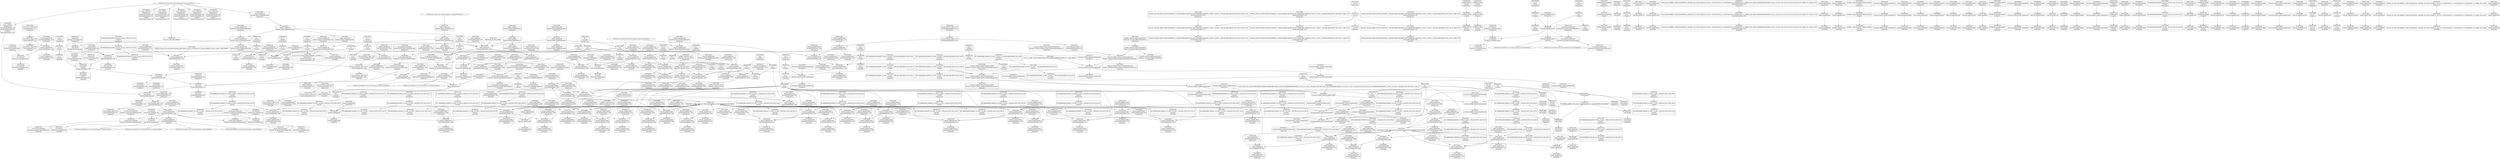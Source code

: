 digraph {
	"CONST[source:0(mediator),value:2(dynamic)][purpose:{object}][SnkIdx:1]"
	CE0x57c4450 [shape=record,shape=Mrecord,label="{CE0x57c4450|_call_void___llvm_gcov_indirect_counter_increment(i32*___llvm_gcov_global_state_pred145,_i64**_getelementptr_inbounds_(_3_x_i64*_,_3_x_i64*_*___llvm_gcda_edge_table144,_i64_0,_i64_0)),_!dbg_!27734|security/selinux/hooks.c,1574|*SummSink*}"]
	CE0x582b9d0 [shape=record,shape=Mrecord,label="{CE0x582b9d0|i64*_getelementptr_inbounds_(_21_x_i64_,_21_x_i64_*___llvm_gcov_ctr143,_i64_0,_i64_19)|*Constant*|*SummSource*}"]
	CE0x5842860 [shape=record,shape=Mrecord,label="{CE0x5842860|cred_has_capability:tmp15|security/selinux/hooks.c,1575|*SummSink*}"]
	CE0x7740ae0 [shape=record,shape=Mrecord,label="{CE0x7740ae0|selinux_capable:tmp4|security/selinux/hooks.c,2008}"]
	CE0x57d25a0 [shape=record,shape=Mrecord,label="{CE0x57d25a0|selinux_capable:retval.0|*SummSink*}"]
	CE0x582bce0 [shape=record,shape=Mrecord,label="{CE0x582bce0|i32_-22|*Constant*}"]
	CE0x57ea1b0 [shape=record,shape=Mrecord,label="{CE0x57ea1b0|128:_i8*,_:_CRE:_elem_0:default:}"]
	CE0x58218b0 [shape=record,shape=Mrecord,label="{CE0x58218b0|cred_has_capability:call8|security/selinux/hooks.c,1581|*SummSource*}"]
	"CONST[source:0(mediator),value:0(static)][purpose:{operation}][SnkIdx:7]"
	CE0x57f42f0 [shape=record,shape=Mrecord,label="{CE0x57f42f0|__llvm_gcov_indirect_counter_increment:predecessor|Function::__llvm_gcov_indirect_counter_increment&Arg::predecessor::}"]
	CE0x5814e00 [shape=record,shape=Mrecord,label="{CE0x5814e00|i64*_getelementptr_inbounds_(_21_x_i64_,_21_x_i64_*___llvm_gcov_ctr143,_i64_0,_i64_11)|*Constant*}"]
	CE0x5837360 [shape=record,shape=Mrecord,label="{CE0x5837360|avc_has_perm_noaudit:tsid|Function::avc_has_perm_noaudit&Arg::tsid::}"]
	CE0x57c4b30 [shape=record,shape=Mrecord,label="{CE0x57c4b30|selinux_capable:tmp|*SummSource*}"]
	CE0x582fab0 [shape=record,shape=Mrecord,label="{CE0x582fab0|GLOBAL:__llvm_gcov_global_state_pred145|Global_var:__llvm_gcov_global_state_pred145}"]
	CE0x57f1180 [shape=record,shape=Mrecord,label="{CE0x57f1180|cred_has_capability:cred|Function::cred_has_capability&Arg::cred::|*SummSink*}"]
	CE0x58181e0 [shape=record,shape=Mrecord,label="{CE0x58181e0|cred_has_capability:u|security/selinux/hooks.c,1563}"]
	CE0x5823240 [shape=record,shape=Mrecord,label="{CE0x5823240|avc_audit:tsid|Function::avc_audit&Arg::tsid::}"]
	CE0x584ea80 [shape=record,shape=Mrecord,label="{CE0x584ea80|GLOBAL:cred_sid|*Constant*|*SummSource*}"]
	CE0x58041e0 [shape=record,shape=Mrecord,label="{CE0x58041e0|cred_has_capability:tmp6|security/selinux/hooks.c,1574|*SummSink*}"]
	CE0x5838ea0 [shape=record,shape=Mrecord,label="{CE0x5838ea0|cred_has_capability:cmp|security/selinux/hooks.c,1580|*SummSource*}"]
	CE0x57d3d20 [shape=record,shape=Mrecord,label="{CE0x57d3d20|i64*_getelementptr_inbounds_(_21_x_i64_,_21_x_i64_*___llvm_gcov_ctr143,_i64_0,_i64_0)|*Constant*}"]
	CE0x5815100 [shape=record,shape=Mrecord,label="{CE0x5815100|i64*_getelementptr_inbounds_(_21_x_i64_,_21_x_i64_*___llvm_gcov_ctr143,_i64_0,_i64_11)|*Constant*|*SummSink*}"]
	CE0x5804710 [shape=record,shape=Mrecord,label="{CE0x5804710|cred_has_capability:tmp7|security/selinux/hooks.c,1574|*SummSink*}"]
	CE0x5822080 [shape=record,shape=Mrecord,label="{CE0x5822080|GLOBAL:avc_audit|*Constant*|*SummSink*}"]
	CE0x57e3f00 [shape=record,shape=Mrecord,label="{CE0x57e3f00|cred_has_capability:tmp2|security/selinux/hooks.c,1567|*SummSink*}"]
	CE0x582b530 [shape=record,shape=Mrecord,label="{CE0x582b530|cred_has_capability:tmp30|security/selinux/hooks.c,1585}"]
	CE0x58026c0 [shape=record,shape=Mrecord,label="{CE0x58026c0|cred_has_capability:tmp|*SummSink*}"]
	CE0x584d390 [shape=record,shape=Mrecord,label="{CE0x584d390|i64*_getelementptr_inbounds_(_2_x_i64_,_2_x_i64_*___llvm_gcov_ctr131,_i64_0,_i64_1)|*Constant*|*SummSink*}"]
	CE0x5838a80 [shape=record,shape=Mrecord,label="{CE0x5838a80|avc_has_perm_noaudit:avd|Function::avc_has_perm_noaudit&Arg::avd::|*SummSink*}"]
	CE0x5825c00 [shape=record,shape=Mrecord,label="{CE0x5825c00|i64_15|*Constant*|*SummSource*}"]
	CE0x5829dd0 [shape=record,shape=Mrecord,label="{CE0x5829dd0|cred_has_capability:tmp28|security/selinux/hooks.c,1584}"]
	CE0x57dd6d0 [shape=record,shape=Mrecord,label="{CE0x57dd6d0|cred_has_capability:tmp23|security/selinux/hooks.c,1582|*SummSink*}"]
	CE0x58238f0 [shape=record,shape=Mrecord,label="{CE0x58238f0|avc_audit:tclass|Function::avc_audit&Arg::tclass::|*SummSink*}"]
	CE0x5835570 [shape=record,shape=Mrecord,label="{CE0x5835570|i16_4|*Constant*|*SummSink*}"]
	CE0x58370c0 [shape=record,shape=Mrecord,label="{CE0x58370c0|avc_has_perm_noaudit:ssid|Function::avc_has_perm_noaudit&Arg::ssid::|*SummSink*}"]
	CE0x57f7230 [shape=record,shape=Mrecord,label="{CE0x57f7230|cred_has_capability:type|security/selinux/hooks.c,1562|*SummSink*}"]
	CE0x58263c0 [shape=record,shape=Mrecord,label="{CE0x58263c0|cred_has_capability:tmp22|security/selinux/hooks.c,1582|*SummSource*}"]
	CE0x5849780 [shape=record,shape=Mrecord,label="{CE0x5849780|cred_sid:sid|security/selinux/hooks.c,197|*SummSource*}"]
	CE0x57ecdc0 [shape=record,shape=Mrecord,label="{CE0x57ecdc0|_ret_i32_%retval.0,_!dbg_!27725|security/selinux/hooks.c,2012|*SummSource*}"]
	CE0x5837a30 [shape=record,shape=Mrecord,label="{CE0x5837a30|avc_has_perm_noaudit:requested|Function::avc_has_perm_noaudit&Arg::requested::}"]
	CE0x582c330 [shape=record,shape=Mrecord,label="{CE0x582c330|cred_has_capability:tmp31|security/selinux/hooks.c,1585|*SummSink*}"]
	CE0x57d0c00 [shape=record,shape=Mrecord,label="{CE0x57d0c00|selinux_capable:tmp2|security/selinux/hooks.c,2008|*SummSource*}"]
	CE0x57f6d80 [shape=record,shape=Mrecord,label="{CE0x57f6d80|0:_i8,_8:_i32,_24:_%struct.selinux_audit_data*,_:_SCMRE_0,1_|*MultipleSource*|security/selinux/hooks.c, 1555|security/selinux/hooks.c,1562}"]
	CE0x57e13f0 [shape=record,shape=Mrecord,label="{CE0x57e13f0|i8*_getelementptr_inbounds_(_40_x_i8_,_40_x_i8_*_.str49,_i32_0,_i32_0)|*Constant*|*SummSink*}"]
	CE0x57dcb00 [shape=record,shape=Mrecord,label="{CE0x57dcb00|GLOBAL:cred_has_capability|*Constant*|*SummSink*}"]
	CE0x57ec550 [shape=record,shape=Mrecord,label="{CE0x57ec550|selinux_capable:tmp10|security/selinux/hooks.c,2012}"]
	CE0x5801790 [shape=record,shape=Mrecord,label="{CE0x5801790|_ret_i32_%tmp6,_!dbg_!27716|security/selinux/hooks.c,197}"]
	CE0x57eca90 [shape=record,shape=Mrecord,label="{CE0x57eca90|cred_has_capability:avd|security/selinux/hooks.c, 1556}"]
	CE0x5841240 [shape=record,shape=Mrecord,label="{CE0x5841240|cred_has_capability:cap1|security/selinux/hooks.c,1563|*SummSink*}"]
	CE0x5847c50 [shape=record,shape=Mrecord,label="{CE0x5847c50|i64*_getelementptr_inbounds_(_21_x_i64_,_21_x_i64_*___llvm_gcov_ctr143,_i64_0,_i64_5)|*Constant*|*SummSink*}"]
	CE0x582e060 [shape=record,shape=Mrecord,label="{CE0x582e060|cred_sid:bb}"]
	CE0x57ddb90 [shape=record,shape=Mrecord,label="{CE0x57ddb90|cred_has_capability:tmp24|security/selinux/hooks.c,1582|*SummSource*}"]
	CE0x57fa9a0 [shape=record,shape=Mrecord,label="{CE0x57fa9a0|__llvm_gcov_indirect_counter_increment:counter|*SummSink*}"]
	CE0x5816220 [shape=record,shape=Mrecord,label="{CE0x5816220|cred_has_capability:tmp10|security/selinux/hooks.c,1575}"]
	CE0x5813ab0 [shape=record,shape=Mrecord,label="{CE0x5813ab0|i64_12|*Constant*}"]
	CE0x5838cb0 [shape=record,shape=Mrecord,label="{CE0x5838cb0|_ret_i32_%rc.0,_!dbg_!27793|security/selinux/avc.c,744|*SummSink*}"]
	CE0x58386e0 [shape=record,shape=Mrecord,label="{CE0x58386e0|avc_has_perm_noaudit:avd|Function::avc_has_perm_noaudit&Arg::avd::}"]
	CE0x57d8380 [shape=record,shape=Mrecord,label="{CE0x57d8380|_call_void_mcount()_#3}"]
	CE0x57c4590 [shape=record,shape=Mrecord,label="{CE0x57c4590|i64*_getelementptr_inbounds_(_21_x_i64_,_21_x_i64_*___llvm_gcov_ctr143,_i64_0,_i64_6)|*Constant*|*SummSource*}"]
	CE0x5848ff0 [shape=record,shape=Mrecord,label="{CE0x5848ff0|cred_sid:tmp5|security/selinux/hooks.c,196|*SummSource*}"]
	CE0x5825b90 [shape=record,shape=Mrecord,label="{CE0x5825b90|i64_15|*Constant*}"]
	CE0x582a720 [shape=record,shape=Mrecord,label="{CE0x582a720|cred_has_capability:tmp29|security/selinux/hooks.c,1584}"]
	CE0x582dd50 [shape=record,shape=Mrecord,label="{CE0x582dd50|i64*_getelementptr_inbounds_(_21_x_i64_,_21_x_i64_*___llvm_gcov_ctr143,_i64_0,_i64_20)|*Constant*|*SummSource*}"]
	CE0x580c740 [shape=record,shape=Mrecord,label="{CE0x580c740|selinux_capable:tmp9|security/selinux/hooks.c,2011|*SummSource*}"]
	CE0x583aee0 [shape=record,shape=Mrecord,label="{CE0x583aee0|cred_has_capability:tmp20|security/selinux/hooks.c,1580}"]
	CE0x584c110 [shape=record,shape=Mrecord,label="{CE0x584c110|cred_sid:cred|Function::cred_sid&Arg::cred::|*SummSource*}"]
	CE0x6181ad0 [shape=record,shape=Mrecord,label="{CE0x6181ad0|selinux_capable:tmp5|security/selinux/hooks.c,2008}"]
	CE0x5829020 [shape=record,shape=Mrecord,label="{CE0x5829020|i64*_getelementptr_inbounds_(_21_x_i64_,_21_x_i64_*___llvm_gcov_ctr143,_i64_0,_i64_17)|*Constant*|*SummSink*}"]
	CE0x57e4ec0 [shape=record,shape=Mrecord,label="{CE0x57e4ec0|cred_sid:tmp2|*SummSink*}"]
	CE0x5824af0 [shape=record,shape=Mrecord,label="{CE0x5824af0|_ret_i32_%retval.0,_!dbg_!27732|security/selinux/include/avc.h,142}"]
	CE0x57fd3b0 [shape=record,shape=Mrecord,label="{CE0x57fd3b0|cred_has_capability:if.end|*SummSink*}"]
	CE0x5802520 [shape=record,shape=Mrecord,label="{CE0x5802520|COLLAPSED:_GCMRE___llvm_gcov_ctr143_internal_global_21_x_i64_zeroinitializer:_elem_0:default:}"]
	CE0x5840920 [shape=record,shape=Mrecord,label="{CE0x5840920|__llvm_gcov_indirect_counter_increment:tmp2|*SummSink*}"]
	CE0x5824040 [shape=record,shape=Mrecord,label="{CE0x5824040|avc_audit:avd|Function::avc_audit&Arg::avd::|*SummSource*}"]
	CE0x5826730 [shape=record,shape=Mrecord,label="{CE0x5826730|cred_has_capability:tmp23|security/selinux/hooks.c,1582}"]
	CE0x57d3e50 [shape=record,shape=Mrecord,label="{CE0x57d3e50|i64*_getelementptr_inbounds_(_21_x_i64_,_21_x_i64_*___llvm_gcov_ctr143,_i64_0,_i64_0)|*Constant*|*SummSource*}"]
	CE0x5805570 [shape=record,shape=Mrecord,label="{CE0x5805570|_call_void_asm_sideeffect_1:_09ud2_0A.pushsection___bug_table,_22a_22_0A2:_09.long_1b_-_2b,_$_0:c_-_2b_0A_09.word_$_1:c_,_0_0A_09.org_2b+$_2:c_0A.popsection_,_i,i,i,_dirflag_,_fpsr_,_flags_(i8*_getelementptr_inbounds_(_25_x_i8_,_25_x_i8_*_.str3,_i32_0,_i32_0),_i32_1575,_i64_12)_#3,_!dbg_!27737,_!srcloc_!27740|security/selinux/hooks.c,1575|*SummSource*}"]
	CE0x58378d0 [shape=record,shape=Mrecord,label="{CE0x58378d0|avc_has_perm_noaudit:tclass|Function::avc_has_perm_noaudit&Arg::tclass::|*SummSink*}"]
	CE0x582e200 [shape=record,shape=Mrecord,label="{CE0x582e200|cred_has_capability:tmp33|security/selinux/hooks.c,1586}"]
	CE0x57d0b50 [shape=record,shape=Mrecord,label="{CE0x57d0b50|selinux_capable:if.then|*SummSink*}"]
	CE0x57e5770 [shape=record,shape=Mrecord,label="{CE0x57e5770|cred_has_capability:shr|security/selinux/hooks.c,1565}"]
	CE0x583a6f0 [shape=record,shape=Mrecord,label="{CE0x583a6f0|GLOBAL:avc_audit|*Constant*}"]
	CE0x57c5850 [shape=record,shape=Mrecord,label="{CE0x57c5850|selinux_capable:tmp|*SummSink*}"]
	CE0x58373d0 [shape=record,shape=Mrecord,label="{CE0x58373d0|avc_has_perm_noaudit:tsid|Function::avc_has_perm_noaudit&Arg::tsid::|*SummSource*}"]
	CE0x57e41c0 [shape=record,shape=Mrecord,label="{CE0x57e41c0|_call_void___llvm_gcov_indirect_counter_increment(i32*___llvm_gcov_global_state_pred145,_i64**_getelementptr_inbounds_(_3_x_i64*_,_3_x_i64*_*___llvm_gcda_edge_table144,_i64_0,_i64_2)),_!dbg_!27732|security/selinux/hooks.c,1570}"]
	CE0x57c4c70 [shape=record,shape=Mrecord,label="{CE0x57c4c70|VOIDTB_TE:_CE:_elem_0:default:}"]
	CE0x58024b0 [shape=record,shape=Mrecord,label="{CE0x58024b0|cred_has_capability:tmp}"]
	CE0x57edde0 [shape=record,shape=Mrecord,label="{CE0x57edde0|selinux_capable:tmp11|security/selinux/hooks.c,2012|*SummSink*}"]
	CE0x582eb30 [shape=record,shape=Mrecord,label="{CE0x582eb30|cred_sid:bb|*SummSink*}"]
	CE0x57daf80 [shape=record,shape=Mrecord,label="{CE0x57daf80|__llvm_gcov_indirect_counter_increment:predecessor|Function::__llvm_gcov_indirect_counter_increment&Arg::predecessor::|*SummSource*}"]
	CE0x57e56d0 [shape=record,shape=Mrecord,label="{CE0x57e56d0|_call_void___llvm_gcov_indirect_counter_increment(i32*___llvm_gcov_global_state_pred145,_i64**_getelementptr_inbounds_(_3_x_i64*_,_3_x_i64*_*___llvm_gcda_edge_table144,_i64_0,_i64_1)),_!dbg_!27728|security/selinux/hooks.c,1567}"]
	CE0x58394b0 [shape=record,shape=Mrecord,label="{CE0x58394b0|i64_13|*Constant*|*SummSink*}"]
	CE0x5801aa0 [shape=record,shape=Mrecord,label="{CE0x5801aa0|_ret_i32_%tmp6,_!dbg_!27716|security/selinux/hooks.c,197|*SummSink*}"]
	CE0x584c420 [shape=record,shape=Mrecord,label="{CE0x584c420|cred_sid:tmp1|*SummSink*}"]
	CE0x57f4120 [shape=record,shape=Mrecord,label="{CE0x57f4120|cred_has_capability:and|security/selinux/hooks.c,1559}"]
	CE0x5847e60 [shape=record,shape=Mrecord,label="{CE0x5847e60|cred_has_capability:tmp4|security/selinux/hooks.c,1570}"]
	CE0x582f5b0 [shape=record,shape=Mrecord,label="{CE0x582f5b0|cred_sid:security|security/selinux/hooks.c,196|*SummSource*}"]
	CE0x5848d10 [shape=record,shape=Mrecord,label="{CE0x5848d10|cred_sid:tmp4|*LoadInst*|security/selinux/hooks.c,196|*SummSink*}"]
	CE0x584b670 [shape=record,shape=Mrecord,label="{CE0x584b670|i64*_getelementptr_inbounds_(_21_x_i64_,_21_x_i64_*___llvm_gcov_ctr143,_i64_0,_i64_4)|*Constant*|*SummSink*}"]
	CE0x57f7450 [shape=record,shape=Mrecord,label="{CE0x57f7450|i64**_getelementptr_inbounds_(_3_x_i64*_,_3_x_i64*_*___llvm_gcda_edge_table144,_i64_0,_i64_1)|*Constant*|*SummSource*}"]
	CE0x583af50 [shape=record,shape=Mrecord,label="{CE0x583af50|cred_has_capability:tmp20|security/selinux/hooks.c,1580|*SummSource*}"]
	CE0x5821250 [shape=record,shape=Mrecord,label="{CE0x5821250|cred_has_capability:tmp21|security/selinux/hooks.c,1580|*SummSource*}"]
	CE0x5835160 [shape=record,shape=Mrecord,label="{CE0x5835160|cred_has_capability:tmp17|security/selinux/hooks.c,1576|*SummSink*}"]
	CE0x5840c50 [shape=record,shape=Mrecord,label="{CE0x5840c50|cred_has_capability:sw.bb|*SummSink*}"]
	CE0x58185f0 [shape=record,shape=Mrecord,label="{CE0x58185f0|GLOBAL:__llvm_gcov_indirect_counter_increment|*Constant*|*SummSink*}"]
	CE0x5815050 [shape=record,shape=Mrecord,label="{CE0x5815050|i64*_getelementptr_inbounds_(_21_x_i64_,_21_x_i64_*___llvm_gcov_ctr143,_i64_0,_i64_11)|*Constant*|*SummSource*}"]
	CE0x57e99d0 [shape=record,shape=Mrecord,label="{CE0x57e99d0|i64_0|*Constant*|*SummSink*}"]
	CE0x583d8d0 [shape=record,shape=Mrecord,label="{CE0x583d8d0|__llvm_gcov_indirect_counter_increment:exit}"]
	CE0x57dc090 [shape=record,shape=Mrecord,label="{CE0x57dc090|cred_has_capability:if.end10}"]
	CE0x58367a0 [shape=record,shape=Mrecord,label="{CE0x58367a0|avc_has_perm_noaudit:entry}"]
	CE0x5825440 [shape=record,shape=Mrecord,label="{CE0x5825440|cred_has_capability:tobool|security/selinux/hooks.c,1582|*SummSource*}"]
	CE0x57faf90 [shape=record,shape=Mrecord,label="{CE0x57faf90|cred_has_capability:do.body4}"]
	CE0x57dca00 [shape=record,shape=Mrecord,label="{CE0x57dca00|cred_has_capability:do.body|*SummSink*}"]
	CE0x584ef30 [shape=record,shape=Mrecord,label="{CE0x584ef30|cred_sid:tmp|*SummSink*}"]
	CE0x57dc320 [shape=record,shape=Mrecord,label="{CE0x57dc320|cred_has_capability:sw.bb2|*SummSource*}"]
	CE0x58184a0 [shape=record,shape=Mrecord,label="{CE0x58184a0|_call_void___llvm_gcov_indirect_counter_increment(i32*___llvm_gcov_global_state_pred145,_i64**_getelementptr_inbounds_(_3_x_i64*_,_3_x_i64*_*___llvm_gcda_edge_table144,_i64_0,_i64_1)),_!dbg_!27728|security/selinux/hooks.c,1567|*SummSource*}"]
	CE0x57cf880 [shape=record,shape=Mrecord,label="{CE0x57cf880|selinux_capable:bb}"]
	CE0x57ecd50 [shape=record,shape=Mrecord,label="{CE0x57ecd50|_ret_i32_%retval.0,_!dbg_!27725|security/selinux/hooks.c,2012}"]
	CE0x57e3cc0 [shape=record,shape=Mrecord,label="{CE0x57e3cc0|cred_has_capability:tmp2|security/selinux/hooks.c,1567}"]
	CE0x57dc960 [shape=record,shape=Mrecord,label="{CE0x57dc960|cred_has_capability:do.body|*SummSource*}"]
	CE0x5836660 [shape=record,shape=Mrecord,label="{CE0x5836660|GLOBAL:avc_has_perm_noaudit|*Constant*|*SummSink*}"]
	CE0x5801410 [shape=record,shape=Mrecord,label="{CE0x5801410|i64*_getelementptr_inbounds_(_21_x_i64_,_21_x_i64_*___llvm_gcov_ctr143,_i64_0,_i64_6)|*Constant*|*SummSink*}"]
	CE0x57cf120 [shape=record,shape=Mrecord,label="{CE0x57cf120|selinux_capable:bb|*SummSource*}"]
	CE0x57eb460 [shape=record,shape=Mrecord,label="{CE0x57eb460|GLOBAL:__llvm_gcov_ctr142|Global_var:__llvm_gcov_ctr142|*SummSource*}"]
	CE0x57c3bc0 [shape=record,shape=Mrecord,label="{CE0x57c3bc0|cred_has_capability:tmp4|security/selinux/hooks.c,1570|*SummSink*}"]
	CE0x7740a70 [shape=record,shape=Mrecord,label="{CE0x7740a70|selinux_capable:tmp4|security/selinux/hooks.c,2008|*SummSource*}"]
	CE0x57d9bb0 [shape=record,shape=Mrecord,label="{CE0x57d9bb0|_call_void_asm_sideeffect_1:_09ud2_0A.pushsection___bug_table,_22a_22_0A2:_09.long_1b_-_2b,_$_0:c_-_2b_0A_09.word_$_1:c_,_0_0A_09.org_2b+$_2:c_0A.popsection_,_i,i,i,_dirflag_,_fpsr_,_flags_(i8*_getelementptr_inbounds_(_25_x_i8_,_25_x_i8_*_.str3,_i32_0,_i32_0),_i32_1575,_i64_12)_#3,_!dbg_!27737,_!srcloc_!27740|security/selinux/hooks.c,1575}"]
	CE0x5823790 [shape=record,shape=Mrecord,label="{CE0x5823790|avc_audit:tclass|Function::avc_audit&Arg::tclass::|*SummSource*}"]
	CE0x58030b0 [shape=record,shape=Mrecord,label="{CE0x58030b0|__llvm_gcov_indirect_counter_increment:pred}"]
	CE0x5825700 [shape=record,shape=Mrecord,label="{CE0x5825700|i64_16|*Constant*}"]
	CE0x57d2130 [shape=record,shape=Mrecord,label="{CE0x57d2130|selinux_capable:cap|Function::selinux_capable&Arg::cap::|*SummSink*}"]
	CE0x582eac0 [shape=record,shape=Mrecord,label="{CE0x582eac0|cred_sid:bb|*SummSource*}"]
	CE0x58178d0 [shape=record,shape=Mrecord,label="{CE0x58178d0|cred_has_capability:tmp12|security/selinux/hooks.c,1575|*SummSink*}"]
	CE0x57d5190 [shape=record,shape=Mrecord,label="{CE0x57d5190|GLOBAL:__llvm_gcov_global_state_pred145|Global_var:__llvm_gcov_global_state_pred145|*SummSource*}"]
	CE0x57e1e70 [shape=record,shape=Mrecord,label="{CE0x57e1e70|i64*_getelementptr_inbounds_(_21_x_i64_,_21_x_i64_*___llvm_gcov_ctr143,_i64_0,_i64_7)|*Constant*|*SummSource*}"]
	CE0x58011a0 [shape=record,shape=Mrecord,label="{CE0x58011a0|i64**_getelementptr_inbounds_(_3_x_i64*_,_3_x_i64*_*___llvm_gcda_edge_table144,_i64_0,_i64_0)|*Constant*|*SummSource*}"]
	CE0x57dd570 [shape=record,shape=Mrecord,label="{CE0x57dd570|selinux_capable:audit|Function::selinux_capable&Arg::audit::}"]
	CE0x57dc680 [shape=record,shape=Mrecord,label="{CE0x57dc680|selinux_capable:tmp1|*SummSink*}"]
	CE0x57f1110 [shape=record,shape=Mrecord,label="{CE0x57f1110|cred_has_capability:cap|Function::cred_has_capability&Arg::cap::}"]
	CE0x57fea40 [shape=record,shape=Mrecord,label="{CE0x57fea40|__llvm_gcov_indirect_counter_increment:tmp6}"]
	CE0x5849e80 [shape=record,shape=Mrecord,label="{CE0x5849e80|__llvm_gcov_indirect_counter_increment:bb}"]
	CE0x580fcb0 [shape=record,shape=Mrecord,label="{CE0x580fcb0|cred_has_capability:do.end6}"]
	CE0x57ddca0 [shape=record,shape=Mrecord,label="{CE0x57ddca0|cred_has_capability:tmp24|security/selinux/hooks.c,1582|*SummSink*}"]
	CE0x57dbdf0 [shape=record,shape=Mrecord,label="{CE0x57dbdf0|selinux_capable:tmp3|security/selinux/hooks.c,2008}"]
	CE0x57dfe90 [shape=record,shape=Mrecord,label="{CE0x57dfe90|__llvm_gcov_indirect_counter_increment:predecessor|Function::__llvm_gcov_indirect_counter_increment&Arg::predecessor::|*SummSink*}"]
	CE0x5835e20 [shape=record,shape=Mrecord,label="{CE0x5835e20|cred_has_capability:sclass.0|*SummSource*}"]
	CE0x57dc3f0 [shape=record,shape=Mrecord,label="{CE0x57dc3f0|cred_has_capability:sw.bb2|*SummSink*}"]
	CE0x5818170 [shape=record,shape=Mrecord,label="{CE0x5818170|cred_has_capability:u|security/selinux/hooks.c,1563|*SummSink*}"]
	CE0x583a3c0 [shape=record,shape=Mrecord,label="{CE0x583a3c0|GLOBAL:__llvm_gcov_ctr143|Global_var:__llvm_gcov_ctr143}"]
	CE0x57eb1f0 [shape=record,shape=Mrecord,label="{CE0x57eb1f0|_call_void_mcount()_#3|*SummSink*}"]
	CE0x5848e40 [shape=record,shape=Mrecord,label="{CE0x5848e40|cred_sid:tmp5|security/selinux/hooks.c,196}"]
	CE0x584c6d0 [shape=record,shape=Mrecord,label="{CE0x584c6d0|cred_has_capability:tmp1}"]
	CE0x5849100 [shape=record,shape=Mrecord,label="{CE0x5849100|cred_sid:tmp5|security/selinux/hooks.c,196|*SummSink*}"]
	CE0x57e4de0 [shape=record,shape=Mrecord,label="{CE0x57e4de0|cred_sid:tmp2}"]
	CE0x57dcb70 [shape=record,shape=Mrecord,label="{CE0x57dcb70|GLOBAL:cred_has_capability|*Constant*|*SummSource*}"]
	CE0x57d62f0 [shape=record,shape=Mrecord,label="{CE0x57d62f0|cred_has_capability:sw.bb}"]
	CE0x5803f80 [shape=record,shape=Mrecord,label="{CE0x5803f80|cred_sid:tmp4|*LoadInst*|security/selinux/hooks.c,196|*SummSource*}"]
	CE0x583bc90 [shape=record,shape=Mrecord,label="{CE0x583bc90|__llvm_gcov_indirect_counter_increment:tmp}"]
	CE0x57e4c20 [shape=record,shape=Mrecord,label="{CE0x57e4c20|i32_1|*Constant*|*SummSource*}"]
	CE0x58362e0 [shape=record,shape=Mrecord,label="{CE0x58362e0|cred_has_capability:call7|security/selinux/hooks.c,1579|*SummSource*}"]
	CE0x57c48f0 [shape=record,shape=Mrecord,label="{CE0x57c48f0|GLOBAL:cred_has_capability|*Constant*}"]
	CE0x5828a50 [shape=record,shape=Mrecord,label="{CE0x5828a50|cred_has_capability:tmp26|security/selinux/hooks.c,1583}"]
	CE0x580c610 [shape=record,shape=Mrecord,label="{CE0x580c610|selinux_capable:tmp9|security/selinux/hooks.c,2011}"]
	CE0x57c4880 [shape=record,shape=Mrecord,label="{CE0x57c4880|selinux_capable:call1|security/selinux/hooks.c,2011}"]
	CE0x57ff3f0 [shape=record,shape=Mrecord,label="{CE0x57ff3f0|selinux_capable:tmp8|security/selinux/hooks.c,2011|*SummSource*}"]
	CE0x57cfee0 [shape=record,shape=Mrecord,label="{CE0x57cfee0|selinux_capable:ns|Function::selinux_capable&Arg::ns::|*SummSink*}"]
	CE0x584ed60 [shape=record,shape=Mrecord,label="{CE0x584ed60|cred_sid:entry|*SummSource*}"]
	CE0x57fda20 [shape=record,shape=Mrecord,label="{CE0x57fda20|0:_i32,_:_GCMR___llvm_gcov_global_state_pred145_internal_unnamed_addr_global_i32_-1:_elem_0:default:}"]
	CE0x58293a0 [shape=record,shape=Mrecord,label="{CE0x58293a0|cred_has_capability:tmp27|security/selinux/hooks.c,1583}"]
	CE0x5842030 [shape=record,shape=Mrecord,label="{CE0x5842030|cred_sid:tmp1}"]
	CE0x584ac10 [shape=record,shape=Mrecord,label="{CE0x584ac10|cred_sid:tmp}"]
	CE0x57c4e70 [shape=record,shape=Mrecord,label="{CE0x57c4e70|selinux_capable:tmp2|security/selinux/hooks.c,2008}"]
	CE0x57d8180 [shape=record,shape=Mrecord,label="{CE0x57d8180|selinux_capable:call1|security/selinux/hooks.c,2011|*SummSink*}"]
	CE0x5823410 [shape=record,shape=Mrecord,label="{CE0x5823410|avc_audit:tsid|Function::avc_audit&Arg::tsid::|*SummSource*}"]
	CE0x582baf0 [shape=record,shape=Mrecord,label="{CE0x582baf0|cred_has_capability:tmp30|security/selinux/hooks.c,1585|*SummSource*}"]
	CE0x5823170 [shape=record,shape=Mrecord,label="{CE0x5823170|avc_audit:ssid|Function::avc_audit&Arg::ssid::|*SummSink*}"]
	CE0x57d6590 [shape=record,shape=Mrecord,label="{CE0x57d6590|GLOBAL:__llvm_gcov_indirect_counter_increment|*Constant*}"]
	CE0x57d61c0 [shape=record,shape=Mrecord,label="{CE0x57d61c0|cred_has_capability:if.then9|*SummSink*}"]
	CE0x57fe3e0 [shape=record,shape=Mrecord,label="{CE0x57fe3e0|__llvm_gcov_indirect_counter_increment:tmp3}"]
	CE0x57d5c20 [shape=record,shape=Mrecord,label="{CE0x57d5c20|_call_void___llvm_gcov_indirect_counter_increment(i32*___llvm_gcov_global_state_pred145,_i64**_getelementptr_inbounds_(_3_x_i64*_,_3_x_i64*_*___llvm_gcda_edge_table144,_i64_0,_i64_2)),_!dbg_!27732|security/selinux/hooks.c,1570|*SummSink*}"]
	CE0x583d860 [shape=record,shape=Mrecord,label="{CE0x583d860|__llvm_gcov_indirect_counter_increment:bb4|*SummSink*}"]
	CE0x584a200 [shape=record,shape=Mrecord,label="{CE0x584a200|4:_i32,_:_CRE_12,16_|*MultipleSource*|security/selinux/hooks.c,196|security/selinux/hooks.c,197|*LoadInst*|security/selinux/hooks.c,196}"]
	CE0x58395e0 [shape=record,shape=Mrecord,label="{CE0x58395e0|cred_has_capability:tmp18|security/selinux/hooks.c,1580|*SummSink*}"]
	CE0x58384e0 [shape=record,shape=Mrecord,label="{CE0x58384e0|avc_has_perm_noaudit:flags|Function::avc_has_perm_noaudit&Arg::flags::|*SummSource*}"]
	CE0x58356b0 [shape=record,shape=Mrecord,label="{CE0x58356b0|GLOBAL:avc_has_perm_noaudit|*Constant*}"]
	CE0x57e1670 [shape=record,shape=Mrecord,label="{CE0x57e1670|GLOBAL:printk|*Constant*}"]
	CE0x57debb0 [shape=record,shape=Mrecord,label="{CE0x57debb0|cred_has_capability:shl|security/selinux/hooks.c,1559}"]
	CE0x582e720 [shape=record,shape=Mrecord,label="{CE0x582e720|cred_has_capability:tmp33|security/selinux/hooks.c,1586|*SummSink*}"]
	CE0x58055e0 [shape=record,shape=Mrecord,label="{CE0x58055e0|cred_has_capability:tmp9|security/selinux/hooks.c,1575}"]
	CE0x580d870 [shape=record,shape=Mrecord,label="{CE0x580d870|selinux_capable:tmp9|security/selinux/hooks.c,2011|*SummSink*}"]
	CE0x582e5b0 [shape=record,shape=Mrecord,label="{CE0x582e5b0|cred_has_capability:tmp33|security/selinux/hooks.c,1586|*SummSource*}"]
	CE0x5803bd0 [shape=record,shape=Mrecord,label="{CE0x5803bd0|cred_sid:security|security/selinux/hooks.c,196|*SummSink*}"]
	"CONST[source:0(mediator),value:2(dynamic)][purpose:{subject}][SnkIdx:4]"
	CE0x57ca8d0 [shape=record,shape=Mrecord,label="{CE0x57ca8d0|selinux_capable:entry}"]
	CE0x57faf20 [shape=record,shape=Mrecord,label="{CE0x57faf20|cred_has_capability:if.then|*SummSink*}"]
	CE0x57c4700 [shape=record,shape=Mrecord,label="{CE0x57c4700|i64*_getelementptr_inbounds_(_21_x_i64_,_21_x_i64_*___llvm_gcov_ctr143,_i64_0,_i64_6)|*Constant*}"]
	CE0x57e8b00 [shape=record,shape=Mrecord,label="{CE0x57e8b00|i8*_getelementptr_inbounds_(_25_x_i8_,_25_x_i8_*_.str3,_i32_0,_i32_0)|*Constant*|*SummSink*}"]
	CE0x57dbfc0 [shape=record,shape=Mrecord,label="{CE0x57dbfc0|i64*_getelementptr_inbounds_(_6_x_i64_,_6_x_i64_*___llvm_gcov_ctr142,_i64_0,_i64_0)|*Constant*|*SummSink*}"]
	CE0x5835c80 [shape=record,shape=Mrecord,label="{CE0x5835c80|i16_47|*Constant*|*SummSink*}"]
	CE0x57f2f40 [shape=record,shape=Mrecord,label="{CE0x57f2f40|cred_has_capability:call|security/selinux/hooks.c,1558|*SummSink*}"]
	CE0x58236a0 [shape=record,shape=Mrecord,label="{CE0x58236a0|avc_audit:tclass|Function::avc_audit&Arg::tclass::}"]
	CE0x57e05e0 [shape=record,shape=Mrecord,label="{CE0x57e05e0|selinux_capable:tmp7|security/selinux/hooks.c,2009|*SummSource*}"]
	CE0x582f400 [shape=record,shape=Mrecord,label="{CE0x582f400|i32_22|*Constant*|*SummSource*}"]
	CE0x582ba80 [shape=record,shape=Mrecord,label="{CE0x582ba80|i64*_getelementptr_inbounds_(_21_x_i64_,_21_x_i64_*___llvm_gcov_ctr143,_i64_0,_i64_19)|*Constant*|*SummSink*}"]
	CE0x57f34e0 [shape=record,shape=Mrecord,label="{CE0x57f34e0|selinux_capable:cred|Function::selinux_capable&Arg::cred::|*SummSink*}"]
	CE0x57c9ea0 [shape=record,shape=Mrecord,label="{CE0x57c9ea0|_call_void_mcount()_#3|*SummSource*}"]
	CE0x5829090 [shape=record,shape=Mrecord,label="{CE0x5829090|cred_has_capability:tmp26|security/selinux/hooks.c,1583|*SummSource*}"]
	CE0x582a400 [shape=record,shape=Mrecord,label="{CE0x582a400|cred_has_capability:tmp28|security/selinux/hooks.c,1584|*SummSink*}"]
	CE0x5824ee0 [shape=record,shape=Mrecord,label="{CE0x5824ee0|cred_has_capability:tobool|security/selinux/hooks.c,1582|*SummSink*}"]
	CE0x57e1a90 [shape=record,shape=Mrecord,label="{CE0x57e1a90|GLOBAL:printk|*Constant*|*SummSource*}"]
	CE0x57dde10 [shape=record,shape=Mrecord,label="{CE0x57dde10|cred_has_capability:tmp25|security/selinux/hooks.c,1582}"]
	CE0x5829c90 [shape=record,shape=Mrecord,label="{CE0x5829c90|i64*_getelementptr_inbounds_(_21_x_i64_,_21_x_i64_*___llvm_gcov_ctr143,_i64_0,_i64_18)|*Constant*}"]
	CE0x5800230 [shape=record,shape=Mrecord,label="{CE0x5800230|__llvm_gcov_indirect_counter_increment:tmp6|*SummSink*}"]
	CE0x57d0cb0 [shape=record,shape=Mrecord,label="{CE0x57d0cb0|i32_0|*Constant*|*SummSink*}"]
	CE0x6e825a0 [shape=record,shape=Mrecord,label="{CE0x6e825a0|selinux_capable:tmp7|security/selinux/hooks.c,2009}"]
	CE0x57d58a0 [shape=record,shape=Mrecord,label="{CE0x57d58a0|cred_has_capability:tmp3|security/selinux/hooks.c,1567|*SummSink*}"]
	CE0x5823b30 [shape=record,shape=Mrecord,label="{CE0x5823b30|avc_audit:requested|Function::avc_audit&Arg::requested::|*SummSource*}"]
	CE0x57d6800 [shape=record,shape=Mrecord,label="{CE0x57d6800|GLOBAL:__llvm_gcov_indirect_counter_increment|*Constant*|*SummSource*}"]
	CE0x5807e90 [shape=record,shape=Mrecord,label="{CE0x5807e90|i64*_getelementptr_inbounds_(_6_x_i64_,_6_x_i64_*___llvm_gcov_ctr142,_i64_0,_i64_4)|*Constant*}"]
	CE0x584b210 [shape=record,shape=Mrecord,label="{CE0x584b210|i64*_getelementptr_inbounds_(_21_x_i64_,_21_x_i64_*___llvm_gcov_ctr143,_i64_0,_i64_4)|*Constant*|*SummSource*}"]
	CE0x5817f40 [shape=record,shape=Mrecord,label="{CE0x5817f40|cred_has_capability:tmp8|security/selinux/hooks.c,1575|*SummSource*}"]
	CE0x57d5050 [shape=record,shape=Mrecord,label="{CE0x57d5050|cred_has_capability:avd|security/selinux/hooks.c, 1556|*SummSink*}"]
	CE0x583d990 [shape=record,shape=Mrecord,label="{CE0x583d990|__llvm_gcov_indirect_counter_increment:exit|*SummSource*}"]
	CE0x57c57a0 [shape=record,shape=Mrecord,label="{CE0x57c57a0|selinux_capable:cap|Function::selinux_capable&Arg::cap::|*SummSource*}"]
	CE0x5824980 [shape=record,shape=Mrecord,label="{CE0x5824980|avc_audit:a|Function::avc_audit&Arg::a::|*SummSink*}"]
	CE0x5841b30 [shape=record,shape=Mrecord,label="{CE0x5841b30|cred_sid:tmp3|*SummSink*}"]
	CE0x57f0a80 [shape=record,shape=Mrecord,label="{CE0x57f0a80|GLOBAL:cap_capable|*Constant*|*SummSource*}"]
	CE0x5801210 [shape=record,shape=Mrecord,label="{CE0x5801210|i64**_getelementptr_inbounds_(_3_x_i64*_,_3_x_i64*_*___llvm_gcda_edge_table144,_i64_0,_i64_0)|*Constant*|*SummSink*}"]
	CE0x5849950 [shape=record,shape=Mrecord,label="{CE0x5849950|cred_sid:sid|security/selinux/hooks.c,197|*SummSink*}"]
	CE0x583db00 [shape=record,shape=Mrecord,label="{CE0x583db00|cred_has_capability:if.then9}"]
	CE0x5825770 [shape=record,shape=Mrecord,label="{CE0x5825770|i64_16|*Constant*|*SummSource*}"]
	CE0x580a350 [shape=record,shape=Mrecord,label="{CE0x580a350|selinux_capable:tmp8|security/selinux/hooks.c,2011}"]
	CE0x57f3dc0 [shape=record,shape=Mrecord,label="{CE0x57f3dc0|i32_31|*Constant*|*SummSource*}"]
	CE0x5817b80 [shape=record,shape=Mrecord,label="{CE0x5817b80|i64*_getelementptr_inbounds_(_21_x_i64_,_21_x_i64_*___llvm_gcov_ctr143,_i64_0,_i64_7)|*Constant*|*SummSink*}"]
	CE0x5816290 [shape=record,shape=Mrecord,label="{CE0x5816290|cred_has_capability:tmp10|security/selinux/hooks.c,1575|*SummSource*}"]
	CE0x5838340 [shape=record,shape=Mrecord,label="{CE0x5838340|avc_has_perm_noaudit:flags|Function::avc_has_perm_noaudit&Arg::flags::}"]
	CE0x5843350 [shape=record,shape=Mrecord,label="{CE0x5843350|cred_has_capability:do.end|*SummSink*}"]
	CE0x582abd0 [shape=record,shape=Mrecord,label="{CE0x582abd0|cred_has_capability:tmp29|security/selinux/hooks.c,1584|*SummSink*}"]
	CE0x5823a20 [shape=record,shape=Mrecord,label="{CE0x5823a20|avc_audit:requested|Function::avc_audit&Arg::requested::}"]
	CE0x582cb50 [shape=record,shape=Mrecord,label="{CE0x582cb50|i32_-22|*Constant*|*SummSink*}"]
	CE0x584f620 [shape=record,shape=Mrecord,label="{CE0x584f620|i8_3|*Constant*|*SummSource*}"]
	CE0x57cf930 [shape=record,shape=Mrecord,label="{CE0x57cf930|selinux_capable:cred|Function::selinux_capable&Arg::cred::}"]
	CE0x5807f00 [shape=record,shape=Mrecord,label="{CE0x5807f00|i64*_getelementptr_inbounds_(_6_x_i64_,_6_x_i64_*___llvm_gcov_ctr142,_i64_0,_i64_4)|*Constant*|*SummSource*}"]
	CE0x57d49a0 [shape=record,shape=Mrecord,label="{CE0x57d49a0|selinux_capable:retval.0|*SummSource*}"]
	CE0x5801940 [shape=record,shape=Mrecord,label="{CE0x5801940|_ret_i32_%tmp6,_!dbg_!27716|security/selinux/hooks.c,197|*SummSource*}"]
	CE0x5812fe0 [shape=record,shape=Mrecord,label="{CE0x5812fe0|i32_31|*Constant*}"]
	CE0x57d1c80 [shape=record,shape=Mrecord,label="{CE0x57d1c80|i64_1|*Constant*|*SummSource*}"]
	CE0x583b060 [shape=record,shape=Mrecord,label="{CE0x583b060|cred_has_capability:tmp20|security/selinux/hooks.c,1580|*SummSink*}"]
	CE0x5829100 [shape=record,shape=Mrecord,label="{CE0x5829100|cred_has_capability:tmp26|security/selinux/hooks.c,1583|*SummSink*}"]
	CE0x50be0e0 [shape=record,shape=Mrecord,label="{CE0x50be0e0|selinux_capable:tmp6|security/selinux/hooks.c,2009|*SummSink*}"]
	CE0x57fef70 [shape=record,shape=Mrecord,label="{CE0x57fef70|cred_has_capability:tmp6|security/selinux/hooks.c,1574}"]
	CE0x58496f0 [shape=record,shape=Mrecord,label="{CE0x58496f0|cred_sid:sid|security/selinux/hooks.c,197}"]
	CE0x57fd5f0 [shape=record,shape=Mrecord,label="{CE0x57fd5f0|cred_has_capability:return|*SummSource*}"]
	CE0x58175c0 [shape=record,shape=Mrecord,label="{CE0x58175c0|cred_has_capability:tmp12|security/selinux/hooks.c,1575|*SummSource*}"]
	CE0x58407c0 [shape=record,shape=Mrecord,label="{CE0x58407c0|__llvm_gcov_indirect_counter_increment:tmp2|*SummSource*}"]
	CE0x5816520 [shape=record,shape=Mrecord,label="{CE0x5816520|cred_has_capability:tmp10|security/selinux/hooks.c,1575|*SummSink*}"]
	CE0x57c3e20 [shape=record,shape=Mrecord,label="{CE0x57c3e20|cred_has_capability:tmp5|security/selinux/hooks.c,1570}"]
	"CONST[source:1(input),value:2(dynamic)][purpose:{subject}][SrcIdx:16]"
	"CONST[source:0(mediator),value:0(static)][purpose:{operation}][SnkIdx:3]"
	CE0x584daf0 [shape=record,shape=Mrecord,label="{CE0x584daf0|avc_audit:entry|*SummSink*}"]
	CE0x57d3c00 [shape=record,shape=Mrecord,label="{CE0x57d3c00|cred_has_capability:return|*SummSink*}"]
	CE0x5815580 [shape=record,shape=Mrecord,label="{CE0x5815580|i64*_getelementptr_inbounds_(_21_x_i64_,_21_x_i64_*___llvm_gcov_ctr143,_i64_0,_i64_12)|*Constant*}"]
	CE0x583a8e0 [shape=record,shape=Mrecord,label="{CE0x583a8e0|cred_has_capability:tmp19|security/selinux/hooks.c,1580}"]
	CE0x58032d0 [shape=record,shape=Mrecord,label="{CE0x58032d0|__llvm_gcov_indirect_counter_increment:pred|*SummSink*}"]
	CE0x58243f0 [shape=record,shape=Mrecord,label="{CE0x58243f0|avc_audit:result|Function::avc_audit&Arg::result::|*SummSource*}"]
	CE0x583dc90 [shape=record,shape=Mrecord,label="{CE0x583dc90|cred_has_capability:if.then9|*SummSource*}"]
	CE0x57f0940 [shape=record,shape=Mrecord,label="{CE0x57f0940|selinux_capable:tmp2|security/selinux/hooks.c,2008|*SummSink*}"]
	CE0x580ebe0 [shape=record,shape=Mrecord,label="{CE0x580ebe0|cred_has_capability:sw.epilog}"]
	CE0x57d6a00 [shape=record,shape=Mrecord,label="{CE0x57d6a00|__llvm_gcov_indirect_counter_increment:entry}"]
	CE0x582dbb0 [shape=record,shape=Mrecord,label="{CE0x582dbb0|cred_has_capability:tmp32|security/selinux/hooks.c,1586}"]
	CE0x57fc520 [shape=record,shape=Mrecord,label="{CE0x57fc520|i32_-1|*Constant*|*SummSink*}"]
	CE0x50be070 [shape=record,shape=Mrecord,label="{CE0x50be070|selinux_capable:tmp6|security/selinux/hooks.c,2009}"]
	CE0x57eb180 [shape=record,shape=Mrecord,label="{CE0x57eb180|_call_void_mcount()_#3|*SummSource*}"]
	CE0x57d5ed0 [shape=record,shape=Mrecord,label="{CE0x57d5ed0|i64*_getelementptr_inbounds_(_21_x_i64_,_21_x_i64_*___llvm_gcov_ctr143,_i64_0,_i64_5)|*Constant*}"]
	CE0x57d5660 [shape=record,shape=Mrecord,label="{CE0x57d5660|cred_has_capability:do.cond|*SummSink*}"]
	CE0x5820950 [shape=record,shape=Mrecord,label="{CE0x5820950|i64_13|*Constant*}"]
	CE0x5816870 [shape=record,shape=Mrecord,label="{CE0x5816870|cred_has_capability:tmp11|security/selinux/hooks.c,1575|*SummSource*}"]
	CE0x58058e0 [shape=record,shape=Mrecord,label="{CE0x58058e0|cred_has_capability:tmp9|security/selinux/hooks.c,1575|*SummSink*}"]
	CE0x57ec690 [shape=record,shape=Mrecord,label="{CE0x57ec690|selinux_capable:tmp10|security/selinux/hooks.c,2012|*SummSource*}"]
	CE0x58259d0 [shape=record,shape=Mrecord,label="{CE0x58259d0|cred_has_capability:tmp22|security/selinux/hooks.c,1582|*SummSink*}"]
	CE0x57dd880 [shape=record,shape=Mrecord,label="{CE0x57dd880|cred_has_capability:tmp24|security/selinux/hooks.c,1582}"]
	CE0x58044b0 [shape=record,shape=Mrecord,label="{CE0x58044b0|cred_has_capability:tmp7|security/selinux/hooks.c,1574}"]
	CE0x584a610 [shape=record,shape=Mrecord,label="{CE0x584a610|4:_i32,_:_CRE_20,24_|*MultipleSource*|security/selinux/hooks.c,196|security/selinux/hooks.c,197|*LoadInst*|security/selinux/hooks.c,196}"]
	CE0x5836190 [shape=record,shape=Mrecord,label="{CE0x5836190|cred_has_capability:call7|security/selinux/hooks.c,1579}"]
	CE0x57d1b20 [shape=record,shape=Mrecord,label="{CE0x57d1b20|selinux_capable:call|security/selinux/hooks.c,2007}"]
	CE0x5841090 [shape=record,shape=Mrecord,label="{CE0x5841090|cred_has_capability:cap1|security/selinux/hooks.c,1563}"]
	CE0x58480b0 [shape=record,shape=Mrecord,label="{CE0x58480b0|cred_has_capability:tmp4|security/selinux/hooks.c,1570|*SummSource*}"]
	CE0x582ec70 [shape=record,shape=Mrecord,label="{CE0x582ec70|i64*_getelementptr_inbounds_(_2_x_i64_,_2_x_i64_*___llvm_gcov_ctr131,_i64_0,_i64_0)|*Constant*}"]
	CE0x57d4460 [shape=record,shape=Mrecord,label="{CE0x57d4460|i64_2|*Constant*}"]
	CE0x5839d50 [shape=record,shape=Mrecord,label="{CE0x5839d50|i64_14|*Constant*|*SummSink*}"]
	CE0x57e96b0 [shape=record,shape=Mrecord,label="{CE0x57e96b0|i32_1575|*Constant*|*SummSource*}"]
	CE0x57f7e30 [shape=record,shape=Mrecord,label="{CE0x57f7e30|i64*_getelementptr_inbounds_(_2_x_i64_,_2_x_i64_*___llvm_gcov_ctr131,_i64_0,_i64_0)|*Constant*|*SummSink*}"]
	CE0x5814150 [shape=record,shape=Mrecord,label="{CE0x5814150|cred_has_capability:tmp13|security/selinux/hooks.c,1575|*SummSource*}"]
	CE0x57d9e30 [shape=record,shape=Mrecord,label="{CE0x57d9e30|cred_has_capability:audit|Function::cred_has_capability&Arg::audit::|*SummSource*}"]
	CE0x5834fb0 [shape=record,shape=Mrecord,label="{CE0x5834fb0|cred_has_capability:tmp17|security/selinux/hooks.c,1576|*SummSource*}"]
	CE0x584a430 [shape=record,shape=Mrecord,label="{CE0x584a430|4:_i32,_:_CRE_16,20_|*MultipleSource*|security/selinux/hooks.c,196|security/selinux/hooks.c,197|*LoadInst*|security/selinux/hooks.c,196}"]
	CE0x57deb40 [shape=record,shape=Mrecord,label="{CE0x57deb40|cred_has_capability:and|security/selinux/hooks.c,1559|*SummSink*}"]
	CE0x5836400 [shape=record,shape=Mrecord,label="{CE0x5836400|cred_has_capability:call7|security/selinux/hooks.c,1579|*SummSink*}"]
	CE0x583b960 [shape=record,shape=Mrecord,label="{CE0x583b960|__llvm_gcov_indirect_counter_increment:bb|*SummSink*}"]
	CE0x57e4230 [shape=record,shape=Mrecord,label="{CE0x57e4230|cred_has_capability:tmp3|security/selinux/hooks.c,1567}"]
	CE0x5824290 [shape=record,shape=Mrecord,label="{CE0x5824290|avc_audit:result|Function::avc_audit&Arg::result::}"]
	CE0x58393d0 [shape=record,shape=Mrecord,label="{CE0x58393d0|cred_has_capability:cmp|security/selinux/hooks.c,1580|*SummSink*}"]
	CE0x57dc500 [shape=record,shape=Mrecord,label="{CE0x57dc500|cred_has_capability:if.end}"]
	CE0x57ff820 [shape=record,shape=Mrecord,label="{CE0x57ff820|cred_has_capability:call3|security/selinux/hooks.c,1573|*SummSink*}"]
	CE0x57fd900 [shape=record,shape=Mrecord,label="{CE0x57fd900|cred_has_capability:do.cond|*SummSource*}"]
	CE0x57c4fd0 [shape=record,shape=Mrecord,label="{CE0x57c4fd0|_call_void_mcount()_#3|*SummSink*}"]
	CE0x5803a30 [shape=record,shape=Mrecord,label="{CE0x5803a30|cred_sid:security|security/selinux/hooks.c,196}"]
	CE0x57d0260 [shape=record,shape=Mrecord,label="{CE0x57d0260|selinux_capable:call|security/selinux/hooks.c,2007|*SummSink*}"]
	CE0x57fd890 [shape=record,shape=Mrecord,label="{CE0x57fd890|cred_has_capability:do.cond}"]
	CE0x5840d30 [shape=record,shape=Mrecord,label="{CE0x5840d30|cred_has_capability:sw.bb2}"]
	CE0x5843280 [shape=record,shape=Mrecord,label="{CE0x5843280|cred_has_capability:do.end|*SummSource*}"]
	CE0x57e9960 [shape=record,shape=Mrecord,label="{CE0x57e9960|i64_0|*Constant*|*SummSource*}"]
	CE0x584f770 [shape=record,shape=Mrecord,label="{CE0x584f770|i8_3|*Constant*|*SummSink*}"]
	CE0x57d4670 [shape=record,shape=Mrecord,label="{CE0x57d4670|selinux_capable:cred|Function::selinux_capable&Arg::cred::|*SummSource*}"]
	CE0x584c5a0 [shape=record,shape=Mrecord,label="{CE0x584c5a0|i64*_getelementptr_inbounds_(_2_x_i64_,_2_x_i64_*___llvm_gcov_ctr131,_i64_0,_i64_1)|*Constant*|*SummSource*}"]
	CE0x5842240 [shape=record,shape=Mrecord,label="{CE0x5842240|i64*_getelementptr_inbounds_(_2_x_i64_,_2_x_i64_*___llvm_gcov_ctr131,_i64_0,_i64_1)|*Constant*}"]
	CE0x57faa60 [shape=record,shape=Mrecord,label="{CE0x57faa60|__llvm_gcov_indirect_counter_increment:tmp3|*SummSink*}"]
	CE0x57e7ab0 [shape=record,shape=Mrecord,label="{CE0x57e7ab0|__llvm_gcov_indirect_counter_increment:tmp3|*SummSource*}"]
	CE0x5843150 [shape=record,shape=Mrecord,label="{CE0x5843150|cred_has_capability:if.then|*SummSource*}"]
	CE0x584d740 [shape=record,shape=Mrecord,label="{CE0x584d740|avc_audit:entry}"]
	CE0x57d4300 [shape=record,shape=Mrecord,label="{CE0x57d4300|selinux_capable:entry|*SummSink*}"]
	CE0x57ec770 [shape=record,shape=Mrecord,label="{CE0x57ec770|selinux_capable:tmp10|security/selinux/hooks.c,2012|*SummSink*}"]
	"CONST[source:0(mediator),value:2(dynamic)][purpose:{subject}][SnkIdx:0]"
	CE0x57d9060 [shape=record,shape=Mrecord,label="{CE0x57d9060|i8*_getelementptr_inbounds_(_25_x_i8_,_25_x_i8_*_.str3,_i32_0,_i32_0)|*Constant*|*SummSource*}"]
	CE0x5813b20 [shape=record,shape=Mrecord,label="{CE0x5813b20|i64_12|*Constant*|*SummSource*}"]
	CE0x582be80 [shape=record,shape=Mrecord,label="{CE0x582be80|cred_has_capability:tmp31|security/selinux/hooks.c,1585}"]
	CE0x57e43c0 [shape=record,shape=Mrecord,label="{CE0x57e43c0|cred_has_capability:tmp3|security/selinux/hooks.c,1567|*SummSource*}"]
	CE0x57e0200 [shape=record,shape=Mrecord,label="{CE0x57e0200|i64**_getelementptr_inbounds_(_3_x_i64*_,_3_x_i64*_*___llvm_gcda_edge_table144,_i64_0,_i64_1)|*Constant*}"]
	CE0x5803990 [shape=record,shape=Mrecord,label="{CE0x5803990|i32_0|*Constant*}"]
	CE0x57ff380 [shape=record,shape=Mrecord,label="{CE0x57ff380|selinux_capable:tmp8|security/selinux/hooks.c,2011|*SummSink*}"]
	CE0x5849c40 [shape=record,shape=Mrecord,label="{CE0x5849c40|4:_i32,_:_CRE_4,8_|*MultipleSource*|security/selinux/hooks.c,196|security/selinux/hooks.c,197|*LoadInst*|security/selinux/hooks.c,196}"]
	CE0x57c40d0 [shape=record,shape=Mrecord,label="{CE0x57c40d0|cred_has_capability:tmp5|security/selinux/hooks.c,1570|*SummSink*}"]
	CE0x57e8f60 [shape=record,shape=Mrecord,label="{CE0x57e8f60|i64*_getelementptr_inbounds_(_21_x_i64_,_21_x_i64_*___llvm_gcov_ctr143,_i64_0,_i64_8)|*Constant*|*SummSink*}"]
	CE0x57ecea0 [shape=record,shape=Mrecord,label="{CE0x57ecea0|_ret_i32_%retval.0,_!dbg_!27725|security/selinux/hooks.c,2012|*SummSink*}"]
	CE0x57efc20 [shape=record,shape=Mrecord,label="{CE0x57efc20|selinux_capable:retval.0}"]
	CE0x584bf20 [shape=record,shape=Mrecord,label="{CE0x584bf20|cred_sid:cred|Function::cred_sid&Arg::cred::}"]
	CE0x6ba7b80 [shape=record,shape=Mrecord,label="{CE0x6ba7b80|i64*_getelementptr_inbounds_(_6_x_i64_,_6_x_i64_*___llvm_gcov_ctr142,_i64_0,_i64_3)|*Constant*}"]
	CE0x57d07e0 [shape=record,shape=Mrecord,label="{CE0x57d07e0|selinux_capable:call|security/selinux/hooks.c,2007|*SummSource*}"]
	CE0x57dcc30 [shape=record,shape=Mrecord,label="{CE0x57dcc30|cred_has_capability:entry}"]
	CE0x57fd2e0 [shape=record,shape=Mrecord,label="{CE0x57fd2e0|cred_has_capability:if.end|*SummSource*}"]
	CE0x57fc2a0 [shape=record,shape=Mrecord,label="{CE0x57fc2a0|i32_-1|*Constant*}"]
	CE0x57ff6e0 [shape=record,shape=Mrecord,label="{CE0x57ff6e0|cred_has_capability:call3|security/selinux/hooks.c,1573|*SummSource*}"]
	CE0x5818430 [shape=record,shape=Mrecord,label="{CE0x5818430|cred_has_capability:shr|security/selinux/hooks.c,1565|*SummSink*}"]
	CE0x57f7970 [shape=record,shape=Mrecord,label="{CE0x57f7970|_ret_void|*SummSink*}"]
	CE0x57dffa0 [shape=record,shape=Mrecord,label="{CE0x57dffa0|__llvm_gcov_indirect_counter_increment:counters|Function::__llvm_gcov_indirect_counter_increment&Arg::counters::}"]
	CE0x5812ee0 [shape=record,shape=Mrecord,label="{CE0x5812ee0|cred_has_capability:and|security/selinux/hooks.c,1559|*SummSource*}"]
	CE0x57f70c0 [shape=record,shape=Mrecord,label="{CE0x57f70c0|cred_has_capability:type|security/selinux/hooks.c,1562|*SummSource*}"]
	CE0x57d9c80 [shape=record,shape=Mrecord,label="{CE0x57d9c80|cred_has_capability:audit|Function::cred_has_capability&Arg::audit::}"]
	CE0x5817100 [shape=record,shape=Mrecord,label="{CE0x5817100|i1_true|*Constant*}"]
	CE0x57eaf10 [shape=record,shape=Mrecord,label="{CE0x57eaf10|_call_void_mcount()_#3}"]
	CE0x57f09b0 [shape=record,shape=Mrecord,label="{CE0x57f09b0|GLOBAL:__llvm_gcov_ctr142|Global_var:__llvm_gcov_ctr142}"]
	CE0x58169b0 [shape=record,shape=Mrecord,label="{CE0x58169b0|cred_has_capability:tmp11|security/selinux/hooks.c,1575|*SummSink*}"]
	CE0x58420a0 [shape=record,shape=Mrecord,label="{CE0x58420a0|cred_sid:tmp1|*SummSource*}"]
	CE0x582bb60 [shape=record,shape=Mrecord,label="{CE0x582bb60|cred_has_capability:tmp30|security/selinux/hooks.c,1585|*SummSink*}"]
	CE0x58479e0 [shape=record,shape=Mrecord,label="{CE0x58479e0|i64**_getelementptr_inbounds_(_3_x_i64*_,_3_x_i64*_*___llvm_gcda_edge_table144,_i64_0,_i64_2)|*Constant*|*SummSource*}"]
	CE0x57d4250 [shape=record,shape=Mrecord,label="{CE0x57d4250|i64_2|*Constant*|*SummSource*}"]
	CE0x58424e0 [shape=record,shape=Mrecord,label="{CE0x58424e0|cred_has_capability:tmp15|security/selinux/hooks.c,1575|*SummSource*}"]
	CE0x5837590 [shape=record,shape=Mrecord,label="{CE0x5837590|avc_has_perm_noaudit:tsid|Function::avc_has_perm_noaudit&Arg::tsid::|*SummSink*}"]
	CE0x583a9f0 [shape=record,shape=Mrecord,label="{CE0x583a9f0|cred_has_capability:tmp19|security/selinux/hooks.c,1580|*SummSink*}"]
	CE0x57e4e50 [shape=record,shape=Mrecord,label="{CE0x57e4e50|cred_sid:tmp2|*SummSource*}"]
	CE0x58260c0 [shape=record,shape=Mrecord,label="{CE0x58260c0|i64_15|*Constant*|*SummSink*}"]
	CE0x5813bd0 [shape=record,shape=Mrecord,label="{CE0x5813bd0|i64_12|*Constant*|*SummSink*}"]
	CE0x584c740 [shape=record,shape=Mrecord,label="{CE0x584c740|cred_has_capability:tmp1|*SummSource*}"]
	CE0x57c43e0 [shape=record,shape=Mrecord,label="{CE0x57c43e0|_call_void___llvm_gcov_indirect_counter_increment(i32*___llvm_gcov_global_state_pred145,_i64**_getelementptr_inbounds_(_3_x_i64*_,_3_x_i64*_*___llvm_gcda_edge_table144,_i64_0,_i64_0)),_!dbg_!27734|security/selinux/hooks.c,1574|*SummSource*}"]
	CE0x5838900 [shape=record,shape=Mrecord,label="{CE0x5838900|avc_has_perm_noaudit:avd|Function::avc_has_perm_noaudit&Arg::avd::|*SummSource*}"]
	CE0x584ac80 [shape=record,shape=Mrecord,label="{CE0x584ac80|cred_has_capability:sw.default|*SummSource*}"]
	CE0x583bd50 [shape=record,shape=Mrecord,label="{CE0x583bd50|__llvm_gcov_indirect_counter_increment:tmp|*SummSource*}"]
	CE0x584be40 [shape=record,shape=Mrecord,label="{CE0x584be40|cred_sid:entry|*SummSink*}"]
	CE0x5839150 [shape=record,shape=Mrecord,label="{CE0x5839150|cred_has_capability:cmp|security/selinux/hooks.c,1580}"]
	CE0x5849d60 [shape=record,shape=Mrecord,label="{CE0x5849d60|4:_i32,_:_CRE_8,12_|*MultipleSource*|security/selinux/hooks.c,196|security/selinux/hooks.c,197|*LoadInst*|security/selinux/hooks.c,196}"]
	CE0x582a390 [shape=record,shape=Mrecord,label="{CE0x582a390|cred_has_capability:tmp28|security/selinux/hooks.c,1584|*SummSource*}"]
	CE0x5836e90 [shape=record,shape=Mrecord,label="{CE0x5836e90|avc_has_perm_noaudit:ssid|Function::avc_has_perm_noaudit&Arg::ssid::}"]
	CE0x57eb380 [shape=record,shape=Mrecord,label="{CE0x57eb380|i64_0|*Constant*}"]
	CE0x582dee0 [shape=record,shape=Mrecord,label="{CE0x582dee0|cred_has_capability:tmp32|security/selinux/hooks.c,1586|*SummSink*}"]
	"CONST[source:0(mediator),value:2(dynamic)][purpose:{object}][SnkIdx:2]"
	CE0x57e3d30 [shape=record,shape=Mrecord,label="{CE0x57e3d30|cred_has_capability:tmp2|security/selinux/hooks.c,1567|*SummSource*}"]
	CE0x5815360 [shape=record,shape=Mrecord,label="{CE0x5815360|cred_has_capability:tmp15|security/selinux/hooks.c,1575}"]
	CE0x57db410 [shape=record,shape=Mrecord,label="{CE0x57db410|GLOBAL:cap_capable|*Constant*|*SummSink*}"]
	CE0x583cfe0 [shape=record,shape=Mrecord,label="{CE0x583cfe0|__llvm_gcov_indirect_counter_increment:tmp1|*SummSource*}"]
	CE0x584e6e0 [shape=record,shape=Mrecord,label="{CE0x584e6e0|cred_sid:tmp|*SummSource*}"]
	CE0x5838670 [shape=record,shape=Mrecord,label="{CE0x5838670|_ret_i32_%rc.0,_!dbg_!27793|security/selinux/avc.c,744}"]
	CE0x5823cf0 [shape=record,shape=Mrecord,label="{CE0x5823cf0|avc_audit:requested|Function::avc_audit&Arg::requested::|*SummSink*}"]
	CE0x57e0460 [shape=record,shape=Mrecord,label="{CE0x57e0460|__llvm_gcov_indirect_counter_increment:counters|Function::__llvm_gcov_indirect_counter_increment&Arg::counters::|*SummSource*}"]
	CE0x57c9090 [shape=record,shape=Mrecord,label="{CE0x57c9090|selinux_capable:return|*SummSink*}"]
	CE0x7740a00 [shape=record,shape=Mrecord,label="{CE0x7740a00|selinux_capable:tmp3|security/selinux/hooks.c,2008|*SummSink*}"]
	CE0x57e1b00 [shape=record,shape=Mrecord,label="{CE0x57e1b00|GLOBAL:printk|*Constant*|*SummSink*}"]
	CE0x57e1cf0 [shape=record,shape=Mrecord,label="{CE0x57e1cf0|i64*_getelementptr_inbounds_(_21_x_i64_,_21_x_i64_*___llvm_gcov_ctr143,_i64_0,_i64_7)|*Constant*}"]
	CE0x5841ac0 [shape=record,shape=Mrecord,label="{CE0x5841ac0|cred_sid:tmp3|*SummSource*}"]
	CE0x57de090 [shape=record,shape=Mrecord,label="{CE0x57de090|cred_has_capability:tmp25|security/selinux/hooks.c,1582|*SummSource*}"]
	CE0x57d5bb0 [shape=record,shape=Mrecord,label="{CE0x57d5bb0|_call_void___llvm_gcov_indirect_counter_increment(i32*___llvm_gcov_global_state_pred145,_i64**_getelementptr_inbounds_(_3_x_i64*_,_3_x_i64*_*___llvm_gcda_edge_table144,_i64_0,_i64_2)),_!dbg_!27732|security/selinux/hooks.c,1570|*SummSource*}"]
	CE0x57d21d0 [shape=record,shape=Mrecord,label="{CE0x57d21d0|cred_has_capability:entry|*SummSource*}"]
	CE0x57c5b10 [shape=record,shape=Mrecord,label="{CE0x57c5b10|i64*_getelementptr_inbounds_(_6_x_i64_,_6_x_i64_*___llvm_gcov_ctr142,_i64_0,_i64_0)|*Constant*}"]
	CE0x57d6a70 [shape=record,shape=Mrecord,label="{CE0x57d6a70|__llvm_gcov_indirect_counter_increment:entry|*SummSource*}"]
	CE0x584a9d0 [shape=record,shape=Mrecord,label="{CE0x584a9d0|cred_sid:tmp6|security/selinux/hooks.c,197|*SummSource*}"]
	CE0x5840a90 [shape=record,shape=Mrecord,label="{CE0x5840a90|0:_i64*,_array:_GCR___llvm_gcda_edge_table144_internal_unnamed_addr_constant_3_x_i64*_i64*_getelementptr_inbounds_(_21_x_i64_,_21_x_i64_*___llvm_gcov_ctr143,_i64_0,_i64_1),_i64*_getelementptr_inbounds_(_21_x_i64_,_21_x_i64_*___llvm_gcov_ctr143,_i64_0,_i64_2),_i64*_getelementptr_inbounds_(_21_x_i64_,_21_x_i64_*___llvm_gcov_ctr143,_i64_0,_i64_3)_:_elem_0::}"]
	CE0x5835d50 [shape=record,shape=Mrecord,label="{CE0x5835d50|cred_has_capability:sclass.0}"]
	CE0x5843b10 [shape=record,shape=Mrecord,label="{CE0x5843b10|cred_has_capability:sw.epilog|*SummSource*}"]
	CE0x5813ee0 [shape=record,shape=Mrecord,label="{CE0x5813ee0|i64*_getelementptr_inbounds_(_21_x_i64_,_21_x_i64_*___llvm_gcov_ctr143,_i64_0,_i64_8)|*Constant*|*SummSource*}"]
	CE0x57e8fd0 [shape=record,shape=Mrecord,label="{CE0x57e8fd0|i32_1575|*Constant*}"]
	CE0x57dbf10 [shape=record,shape=Mrecord,label="{CE0x57dbf10|selinux_capable:entry|*SummSource*}"]
	CE0x5835f30 [shape=record,shape=Mrecord,label="{CE0x5835f30|cred_has_capability:sclass.0|*SummSink*}"]
	CE0x5802ff0 [shape=record,shape=Mrecord,label="{CE0x5802ff0|__llvm_gcov_indirect_counter_increment:exit|*SummSink*}"]
	CE0x5839f70 [shape=record,shape=Mrecord,label="{CE0x5839f70|cred_has_capability:tmp18|security/selinux/hooks.c,1580}"]
	CE0x582ce40 [shape=record,shape=Mrecord,label="{CE0x582ce40|cred_has_capability:retval.0}"]
	CE0x5849580 [shape=record,shape=Mrecord,label="{CE0x5849580|i32_1|*Constant*}"]
	CE0x57d7190 [shape=record,shape=Mrecord,label="{CE0x57d7190|cred_has_capability:if.end10|*SummSink*}"]
	CE0x57ff160 [shape=record,shape=Mrecord,label="{CE0x57ff160|cred_has_capability:tmp6|security/selinux/hooks.c,1574|*SummSource*}"]
	CE0x5814830 [shape=record,shape=Mrecord,label="{CE0x5814830|cred_has_capability:tmp14|security/selinux/hooks.c,1575}"]
	CE0x57d56d0 [shape=record,shape=Mrecord,label="{CE0x57d56d0|cred_has_capability:do.end}"]
	CE0x58000d0 [shape=record,shape=Mrecord,label="{CE0x58000d0|__llvm_gcov_indirect_counter_increment:tmp6|*SummSource*}"]
	CE0x583a430 [shape=record,shape=Mrecord,label="{CE0x583a430|GLOBAL:__llvm_gcov_ctr143|Global_var:__llvm_gcov_ctr143|*SummSource*}"]
	CE0x5810f60 [shape=record,shape=Mrecord,label="{CE0x5810f60|cred_has_capability:bb}"]
	CE0x5824850 [shape=record,shape=Mrecord,label="{CE0x5824850|avc_audit:a|Function::avc_audit&Arg::a::|*SummSource*}"]
	CE0x57dcf20 [shape=record,shape=Mrecord,label="{CE0x57dcf20|i32_0|*Constant*}"]
	CE0x57ea000 [shape=record,shape=Mrecord,label="{CE0x57ea000|i64*_getelementptr_inbounds_(_6_x_i64_,_6_x_i64_*___llvm_gcov_ctr142,_i64_0,_i64_3)|*Constant*|*SummSink*}"]
	CE0x583ab60 [shape=record,shape=Mrecord,label="{CE0x583ab60|cred_has_capability:tmp19|security/selinux/hooks.c,1580|*SummSource*}"]
	CE0x57d1ff0 [shape=record,shape=Mrecord,label="{CE0x57d1ff0|selinux_capable:tobool|security/selinux/hooks.c,2008|*SummSink*}"]
	CE0x5839440 [shape=record,shape=Mrecord,label="{CE0x5839440|i64_13|*Constant*|*SummSource*}"]
	CE0x57d22b0 [shape=record,shape=Mrecord,label="{CE0x57d22b0|_ret_i32_%retval.0,_!dbg_!27765|security/selinux/hooks.c,1586}"]
	CE0x57f03f0 [shape=record,shape=Mrecord,label="{CE0x57f03f0|i64_1|*Constant*|*SummSink*}"]
	CE0x58045a0 [shape=record,shape=Mrecord,label="{CE0x58045a0|cred_has_capability:tmp7|security/selinux/hooks.c,1574|*SummSource*}"]
	CE0x5820fd0 [shape=record,shape=Mrecord,label="{CE0x5820fd0|cred_has_capability:tmp21|security/selinux/hooks.c,1580}"]
	CE0x57f7670 [shape=record,shape=Mrecord,label="{CE0x57f7670|i64**_getelementptr_inbounds_(_3_x_i64*_,_3_x_i64*_*___llvm_gcda_edge_table144,_i64_0,_i64_1)|*Constant*|*SummSink*}"]
	CE0x57c3db0 [shape=record,shape=Mrecord,label="{CE0x57c3db0|_call_void___llvm_gcov_indirect_counter_increment(i32*___llvm_gcov_global_state_pred145,_i64**_getelementptr_inbounds_(_3_x_i64*_,_3_x_i64*_*___llvm_gcda_edge_table144,_i64_0,_i64_0)),_!dbg_!27734|security/selinux/hooks.c,1574}"]
	CE0x57d84b0 [shape=record,shape=Mrecord,label="{CE0x57d84b0|GLOBAL:cred_sid|*Constant*}"]
	CE0x57c52d0 [shape=record,shape=Mrecord,label="{CE0x57c52d0|selinux_capable:tobool|security/selinux/hooks.c,2008}"]
	CE0x5816800 [shape=record,shape=Mrecord,label="{CE0x5816800|cred_has_capability:tmp11|security/selinux/hooks.c,1575}"]
	"CONST[source:0(mediator),value:2(dynamic)][purpose:{object}][SnkIdx:6]"
	CE0x5816b60 [shape=record,shape=Mrecord,label="{CE0x5816b60|i64*_getelementptr_inbounds_(_21_x_i64_,_21_x_i64_*___llvm_gcov_ctr143,_i64_0,_i64_9)|*Constant*|*SummSource*}"]
	CE0x583b9f0 [shape=record,shape=Mrecord,label="{CE0x583b9f0|__llvm_gcov_indirect_counter_increment:bb4}"]
	CE0x57f2e50 [shape=record,shape=Mrecord,label="{CE0x57f2e50|cred_has_capability:call|security/selinux/hooks.c,1558|*SummSource*}"]
	CE0x5841d20 [shape=record,shape=Mrecord,label="{CE0x5841d20|cred_has_capability:call|security/selinux/hooks.c,1558}"]
	CE0x57d1e90 [shape=record,shape=Mrecord,label="{CE0x57d1e90|selinux_capable:tobool|security/selinux/hooks.c,2008|*SummSource*}"]
	CE0x58151e0 [shape=record,shape=Mrecord,label="{CE0x58151e0|cred_has_capability:tmp14|security/selinux/hooks.c,1575|*SummSink*}"]
	CE0x57f06b0 [shape=record,shape=Mrecord,label="{CE0x57f06b0|GLOBAL:__llvm_gcov_global_state_pred145|Global_var:__llvm_gcov_global_state_pred145|*SummSink*}"]
	CE0x57fe1a0 [shape=record,shape=Mrecord,label="{CE0x57fe1a0|i64*_null|*Constant*|*SummSink*}"]
	CE0x582a320 [shape=record,shape=Mrecord,label="{CE0x582a320|i64*_getelementptr_inbounds_(_21_x_i64_,_21_x_i64_*___llvm_gcov_ctr143,_i64_0,_i64_18)|*Constant*|*SummSink*}"]
	CE0x5814290 [shape=record,shape=Mrecord,label="{CE0x5814290|cred_has_capability:tmp13|security/selinux/hooks.c,1575|*SummSink*}"]
	CE0x5836c60 [shape=record,shape=Mrecord,label="{CE0x5836c60|avc_has_perm_noaudit:tclass|Function::avc_has_perm_noaudit&Arg::tclass::}"]
	CE0x57c5590 [shape=record,shape=Mrecord,label="{CE0x57c5590|i64_1|*Constant*}"]
	CE0x57fe300 [shape=record,shape=Mrecord,label="{CE0x57fe300|__llvm_gcov_indirect_counter_increment:tmp5}"]
	CE0x57c4960 [shape=record,shape=Mrecord,label="{CE0x57c4960|selinux_capable:call1|security/selinux/hooks.c,2011|*SummSource*}"]
	CE0x57d17b0 [shape=record,shape=Mrecord,label="{CE0x57d17b0|selinux_capable:if.then}"]
	CE0x5821ba0 [shape=record,shape=Mrecord,label="{CE0x5821ba0|GLOBAL:avc_audit|*Constant*|*SummSource*}"]
	CE0x5835860 [shape=record,shape=Mrecord,label="{CE0x5835860|i16_47|*Constant*}"]
	CE0x582ee20 [shape=record,shape=Mrecord,label="{CE0x582ee20|i64*_getelementptr_inbounds_(_2_x_i64_,_2_x_i64_*___llvm_gcov_ctr131,_i64_0,_i64_0)|*Constant*|*SummSource*}"]
	"CONST[source:0(mediator),value:2(dynamic)][purpose:{object}][SnkIdx:5]"
	CE0x57d0d60 [shape=record,shape=Mrecord,label="{CE0x57d0d60|_call_void_mcount()_#3}"]
	CE0x582f750 [shape=record,shape=Mrecord,label="{CE0x582f750|i32_1|*Constant*|*SummSink*}"]
	CE0x583b260 [shape=record,shape=Mrecord,label="{CE0x583b260|cred_sid:tmp6|security/selinux/hooks.c,197|*SummSink*}"]
	CE0x57cfe70 [shape=record,shape=Mrecord,label="{CE0x57cfe70|selinux_capable:ns|Function::selinux_capable&Arg::ns::|*SummSource*}"]
	CE0x57e48d0 [shape=record,shape=Mrecord,label="{CE0x57e48d0|i32_1|*Constant*}"]
	CE0x57c9410 [shape=record,shape=Mrecord,label="{CE0x57c9410|selinux_capable:cap|Function::selinux_capable&Arg::cap::}"]
	CE0x57ec7e0 [shape=record,shape=Mrecord,label="{CE0x57ec7e0|i64*_getelementptr_inbounds_(_6_x_i64_,_6_x_i64_*___llvm_gcov_ctr142,_i64_0,_i64_5)|*Constant*|*SummSource*}"]
	CE0x57eacb0 [shape=record,shape=Mrecord,label="{CE0x57eacb0|i64**_getelementptr_inbounds_(_3_x_i64*_,_3_x_i64*_*___llvm_gcda_edge_table144,_i64_0,_i64_0)|*Constant*}"]
	CE0x584b840 [shape=record,shape=Mrecord,label="{CE0x584b840|i64*_getelementptr_inbounds_(_21_x_i64_,_21_x_i64_*___llvm_gcov_ctr143,_i64_0,_i64_4)|*Constant*}"]
	CE0x58296d0 [shape=record,shape=Mrecord,label="{CE0x58296d0|cred_has_capability:tmp27|security/selinux/hooks.c,1583|*SummSource*}"]
	CE0x5804bc0 [shape=record,shape=Mrecord,label="{CE0x5804bc0|__llvm_gcov_indirect_counter_increment:counter}"]
	CE0x58146f0 [shape=record,shape=Mrecord,label="{CE0x58146f0|i1_true|*Constant*|*SummSink*}"]
	CE0x584ec80 [shape=record,shape=Mrecord,label="{CE0x584ec80|cred_sid:entry}"]
	CE0x5843c00 [shape=record,shape=Mrecord,label="{CE0x5843c00|cred_has_capability:sw.epilog|*SummSink*}"]
	CE0x6ba7bf0 [shape=record,shape=Mrecord,label="{CE0x6ba7bf0|selinux_capable:tmp5|security/selinux/hooks.c,2008|*SummSink*}"]
	CE0x582d670 [shape=record,shape=Mrecord,label="{CE0x582d670|cred_has_capability:retval.0|*SummSink*}"]
	CE0x580ea30 [shape=record,shape=Mrecord,label="{CE0x580ea30|cred_has_capability:bb|*SummSource*}"]
	CE0x57f1320 [shape=record,shape=Mrecord,label="{CE0x57f1320|cred_has_capability:cap|Function::cred_has_capability&Arg::cap::|*SummSink*}"]
	CE0x57dbcf0 [shape=record,shape=Mrecord,label="{CE0x57dbcf0|selinux_capable:tmp3|security/selinux/hooks.c,2008|*SummSource*}"]
	CE0x582a270 [shape=record,shape=Mrecord,label="{CE0x582a270|i64*_getelementptr_inbounds_(_21_x_i64_,_21_x_i64_*___llvm_gcov_ctr143,_i64_0,_i64_18)|*Constant*|*SummSource*}"]
	CE0x57ed010 [shape=record,shape=Mrecord,label="{CE0x57ed010|cred_has_capability:sw.default}"]
	CE0x5837f00 [shape=record,shape=Mrecord,label="{CE0x5837f00|avc_has_perm_noaudit:requested|Function::avc_has_perm_noaudit&Arg::requested::|*SummSink*}"]
	CE0x57fe130 [shape=record,shape=Mrecord,label="{CE0x57fe130|i64*_null|*Constant*|*SummSource*}"]
	CE0x57dcdf0 [shape=record,shape=Mrecord,label="{CE0x57dcdf0|cred_has_capability:do.body}"]
	CE0x57ef960 [shape=record,shape=Mrecord,label="{CE0x57ef960|_ret_i32_%retval.0,_!dbg_!27765|security/selinux/hooks.c,1586|*SummSink*}"]
	CE0x5815c80 [shape=record,shape=Mrecord,label="{CE0x5815c80|cred_has_capability:tmp16|security/selinux/hooks.c,1576|*SummSource*}"]
	CE0x57e8e40 [shape=record,shape=Mrecord,label="{CE0x57e8e40|void_(i8*,_i32,_i64)*_asm_sideeffect_1:_09ud2_0A.pushsection___bug_table,_22a_22_0A2:_09.long_1b_-_2b,_$_0:c_-_2b_0A_09.word_$_1:c_,_0_0A_09.org_2b+$_2:c_0A.popsection_,_i,i,i,_dirflag_,_fpsr_,_flags_|*SummSink*}"]
	CE0x5813e20 [shape=record,shape=Mrecord,label="{CE0x5813e20|i64*_getelementptr_inbounds_(_21_x_i64_,_21_x_i64_*___llvm_gcov_ctr143,_i64_0,_i64_8)|*Constant*}"]
	CE0x57d2370 [shape=record,shape=Mrecord,label="{CE0x57d2370|cred_has_capability:cred|Function::cred_has_capability&Arg::cred::}"]
	CE0x57f6f90 [shape=record,shape=Mrecord,label="{CE0x57f6f90|cred_has_capability:type|security/selinux/hooks.c,1562}"]
	CE0x5815c10 [shape=record,shape=Mrecord,label="{CE0x5815c10|i64*_getelementptr_inbounds_(_21_x_i64_,_21_x_i64_*___llvm_gcov_ctr143,_i64_0,_i64_12)|*Constant*|*SummSink*}"]
	CE0x57dec20 [shape=record,shape=Mrecord,label="{CE0x57dec20|cred_has_capability:shl|security/selinux/hooks.c,1559|*SummSource*}"]
	CE0x57f3e50 [shape=record,shape=Mrecord,label="{CE0x57f3e50|i32_31|*Constant*|*SummSink*}"]
	CE0x582da50 [shape=record,shape=Mrecord,label="{CE0x582da50|i64*_getelementptr_inbounds_(_21_x_i64_,_21_x_i64_*___llvm_gcov_ctr143,_i64_0,_i64_20)|*Constant*}"]
	CE0x57e7970 [shape=record,shape=Mrecord,label="{CE0x57e7970|__llvm_gcov_indirect_counter_increment:counter|*SummSource*}"]
	CE0x57ec490 [shape=record,shape=Mrecord,label="{CE0x57ec490|i64*_getelementptr_inbounds_(_6_x_i64_,_6_x_i64_*___llvm_gcov_ctr142,_i64_0,_i64_5)|*Constant*|*SummSink*}"]
	CE0x58138d0 [shape=record,shape=Mrecord,label="{CE0x58138d0|i32_1575|*Constant*|*SummSink*}"]
	CE0x583d290 [shape=record,shape=Mrecord,label="{CE0x583d290|__llvm_gcov_indirect_counter_increment:tmp2}"]
	CE0x6181b40 [shape=record,shape=Mrecord,label="{CE0x6181b40|selinux_capable:tmp4|security/selinux/hooks.c,2008|*SummSink*}"]
	CE0x5816f50 [shape=record,shape=Mrecord,label="{CE0x5816f50|i64*_getelementptr_inbounds_(_21_x_i64_,_21_x_i64_*___llvm_gcov_ctr143,_i64_0,_i64_9)|*Constant*|*SummSink*}"]
	CE0x57d70c0 [shape=record,shape=Mrecord,label="{CE0x57d70c0|cred_has_capability:if.end10|*SummSource*}"]
	CE0x584f110 [shape=record,shape=Mrecord,label="{CE0x584f110|i64_1|*Constant*}"]
	CE0x57fb030 [shape=record,shape=Mrecord,label="{CE0x57fb030|cred_has_capability:do.body4|*SummSource*}"]
	CE0x5838c40 [shape=record,shape=Mrecord,label="{CE0x5838c40|_ret_i32_%rc.0,_!dbg_!27793|security/selinux/avc.c,744|*SummSource*}"]
	CE0x5810e50 [shape=record,shape=Mrecord,label="{CE0x5810e50|cred_has_capability:do.end6|*SummSink*}"]
	CE0x57d8520 [shape=record,shape=Mrecord,label="{CE0x57d8520|_call_void_mcount()_#3|*SummSource*}"]
	CE0x5815e70 [shape=record,shape=Mrecord,label="{CE0x5815e70|i16_4|*Constant*}"]
	CE0x5835bd0 [shape=record,shape=Mrecord,label="{CE0x5835bd0|i16_47|*Constant*|*SummSource*}"]
	CE0x5805d90 [shape=record,shape=Mrecord,label="{CE0x5805d90|i64_2|*Constant*|*SummSink*}"]
	CE0x57d1bd0 [shape=record,shape=Mrecord,label="{CE0x57d1bd0|COLLAPSED:_GCMRE___llvm_gcov_ctr142_internal_global_6_x_i64_zeroinitializer:_elem_0:default:}"]
	CE0x584c180 [shape=record,shape=Mrecord,label="{CE0x584c180|cred_sid:cred|Function::cred_sid&Arg::cred::|*SummSink*}"]
	CE0x5823e60 [shape=record,shape=Mrecord,label="{CE0x5823e60|avc_audit:avd|Function::avc_audit&Arg::avd::}"]
	CE0x582f840 [shape=record,shape=Mrecord,label="{CE0x582f840|cred_has_capability:ad|security/selinux/hooks.c, 1555|*SummSink*}"]
	CE0x57d72e0 [shape=record,shape=Mrecord,label="{CE0x57d72e0|GLOBAL:cap_capable|*Constant*}"]
	CE0x5824dc0 [shape=record,shape=Mrecord,label="{CE0x5824dc0|_ret_i32_%retval.0,_!dbg_!27732|security/selinux/include/avc.h,142|*SummSink*}"]
	CE0x57dcd80 [shape=record,shape=Mrecord,label="{CE0x57dcd80|cred_has_capability:sw.default|*SummSink*}"]
	CE0x5815170 [shape=record,shape=Mrecord,label="{CE0x5815170|cred_has_capability:tmp14|security/selinux/hooks.c,1575|*SummSource*}"]
	CE0x5824120 [shape=record,shape=Mrecord,label="{CE0x5824120|avc_audit:avd|Function::avc_audit&Arg::avd::|*SummSink*}"]
	CE0x57f3bb0 [shape=record,shape=Mrecord,label="{CE0x57f3bb0|_ret_i32_%retval.0,_!dbg_!27765|security/selinux/hooks.c,1586|*SummSource*}"]
	CE0x5847a50 [shape=record,shape=Mrecord,label="{CE0x5847a50|i64**_getelementptr_inbounds_(_3_x_i64*_,_3_x_i64*_*___llvm_gcda_edge_table144,_i64_0,_i64_2)|*Constant*|*SummSink*}"]
	CE0x57ff990 [shape=record,shape=Mrecord,label="{CE0x57ff990|i8*_getelementptr_inbounds_(_40_x_i8_,_40_x_i8_*_.str49,_i32_0,_i32_0)|*Constant*|*SummSource*}"]
	CE0x583a080 [shape=record,shape=Mrecord,label="{CE0x583a080|cred_has_capability:tmp18|security/selinux/hooks.c,1580|*SummSource*}"]
	CE0x583bdc0 [shape=record,shape=Mrecord,label="{CE0x583bdc0|__llvm_gcov_indirect_counter_increment:tmp|*SummSink*}"]
	CE0x57d1180 [shape=record,shape=Mrecord,label="{CE0x57d1180|selinux_capable:if.then|*SummSource*}"]
	CE0x58023c0 [shape=record,shape=Mrecord,label="{CE0x58023c0|i64*_getelementptr_inbounds_(_21_x_i64_,_21_x_i64_*___llvm_gcov_ctr143,_i64_0,_i64_0)|*Constant*|*SummSink*}"]
	CE0x5824550 [shape=record,shape=Mrecord,label="{CE0x5824550|avc_audit:result|Function::avc_audit&Arg::result::|*SummSink*}"]
	CE0x58252c0 [shape=record,shape=Mrecord,label="{CE0x58252c0|cred_has_capability:tobool|security/selinux/hooks.c,1582}"]
	CE0x584c660 [shape=record,shape=Mrecord,label="{CE0x584c660|i64_1|*Constant*}"]
	CE0x58053c0 [shape=record,shape=Mrecord,label="{CE0x58053c0|cred_has_capability:tmp8|security/selinux/hooks.c,1575|*SummSink*}"]
	CE0x583b800 [shape=record,shape=Mrecord,label="{CE0x583b800|__llvm_gcov_indirect_counter_increment:bb|*SummSource*}"]
	CE0x57e2c10 [shape=record,shape=Mrecord,label="{CE0x57e2c10|selinux_capable:tmp11|security/selinux/hooks.c,2012}"]
	CE0x5821540 [shape=record,shape=Mrecord,label="{CE0x5821540|cred_has_capability:call8|security/selinux/hooks.c,1581}"]
	CE0x583a540 [shape=record,shape=Mrecord,label="{CE0x583a540|GLOBAL:__llvm_gcov_ctr143|Global_var:__llvm_gcov_ctr143|*SummSink*}"]
	CE0x58498e0 [shape=record,shape=Mrecord,label="{CE0x58498e0|4:_i32,_:_CRE_0,4_|*MultipleSource*|security/selinux/hooks.c,196|security/selinux/hooks.c,197|*LoadInst*|security/selinux/hooks.c,196}"]
	CE0x5809150 [shape=record,shape=Mrecord,label="{CE0x5809150|i64*_getelementptr_inbounds_(_6_x_i64_,_6_x_i64_*___llvm_gcov_ctr142,_i64_0,_i64_4)|*Constant*|*SummSink*}"]
	CE0x5836910 [shape=record,shape=Mrecord,label="{CE0x5836910|avc_has_perm_noaudit:entry|*SummSource*}"]
	CE0x57fc3c0 [shape=record,shape=Mrecord,label="{CE0x57fc3c0|i32_-1|*Constant*|*SummSource*}"]
	CE0x5823570 [shape=record,shape=Mrecord,label="{CE0x5823570|avc_audit:tsid|Function::avc_audit&Arg::tsid::|*SummSink*}"]
	CE0x583d140 [shape=record,shape=Mrecord,label="{CE0x583d140|__llvm_gcov_indirect_counter_increment:tmp1|*SummSink*}"]
	CE0x5817ed0 [shape=record,shape=Mrecord,label="{CE0x5817ed0|cred_has_capability:tmp8|security/selinux/hooks.c,1575}"]
	CE0x57ec080 [shape=record,shape=Mrecord,label="{CE0x57ec080|cred_has_capability:ad|security/selinux/hooks.c, 1555}"]
	CE0x58140e0 [shape=record,shape=Mrecord,label="{CE0x58140e0|cred_has_capability:tmp13|security/selinux/hooks.c,1575}"]
	CE0x57ec300 [shape=record,shape=Mrecord,label="{CE0x57ec300|cred_has_capability:ad|security/selinux/hooks.c, 1555|*SummSource*}"]
	CE0x582de00 [shape=record,shape=Mrecord,label="{CE0x582de00|i64*_getelementptr_inbounds_(_21_x_i64_,_21_x_i64_*___llvm_gcov_ctr143,_i64_0,_i64_20)|*Constant*|*SummSink*}"]
	CE0x57e4b00 [shape=record,shape=Mrecord,label="{CE0x57e4b00|cred_has_capability:tmp1|*SummSink*}"]
	CE0x57d7da0 [shape=record,shape=Mrecord,label="{CE0x57d7da0|i64**_getelementptr_inbounds_(_3_x_i64*_,_3_x_i64*_*___llvm_gcda_edge_table144,_i64_0,_i64_2)|*Constant*}"]
	CE0x5839890 [shape=record,shape=Mrecord,label="{CE0x5839890|i64_14|*Constant*|*SummSource*}"]
	CE0x57c4a80 [shape=record,shape=Mrecord,label="{CE0x57c4a80|selinux_capable:if.end|*SummSink*}"]
	CE0x6ba7b10 [shape=record,shape=Mrecord,label="{CE0x6ba7b10|selinux_capable:tmp5|security/selinux/hooks.c,2008|*SummSource*}"]
	CE0x57fd4c0 [shape=record,shape=Mrecord,label="{CE0x57fd4c0|cred_has_capability:return}"]
	CE0x5815cf0 [shape=record,shape=Mrecord,label="{CE0x5815cf0|cred_has_capability:tmp16|security/selinux/hooks.c,1576|*SummSink*}"]
	CE0x57e1c80 [shape=record,shape=Mrecord,label="{CE0x57e1c80|VOIDTB_TE_array:_GCE_.str49_private_unnamed_addr_constant_40_x_i8_c_013SELinux:_out_of_range_capability_%d_0A_00_,_align_1:_elem_0:default:}"]
	CE0x57cddc0 [shape=record,shape=Mrecord,label="{CE0x57cddc0|selinux_capable:tmp7|security/selinux/hooks.c,2009|*SummSink*}"]
	CE0x5803b60 [shape=record,shape=Mrecord,label="{CE0x5803b60|cred_sid:tmp4|*LoadInst*|security/selinux/hooks.c,196}"]
	CE0x50be150 [shape=record,shape=Mrecord,label="{CE0x50be150|selinux_capable:tmp6|security/selinux/hooks.c,2009|*SummSource*}"]
	CE0x5841940 [shape=record,shape=Mrecord,label="{CE0x5841940|cred_sid:tmp3}"]
	CE0x57edc70 [shape=record,shape=Mrecord,label="{CE0x57edc70|selinux_capable:tmp11|security/selinux/hooks.c,2012|*SummSource*}"]
	CE0x57d8ef0 [shape=record,shape=Mrecord,label="{CE0x57d8ef0|i8*_getelementptr_inbounds_(_25_x_i8_,_25_x_i8_*_.str3,_i32_0,_i32_0)|*Constant*}"]
	CE0x57e2de0 [shape=record,shape=Mrecord,label="{CE0x57e2de0|selinux_capable:return|*SummSource*}"]
	CE0x5839750 [shape=record,shape=Mrecord,label="{CE0x5839750|i64_14|*Constant*}"]
	CE0x5829880 [shape=record,shape=Mrecord,label="{CE0x5829880|cred_has_capability:tmp27|security/selinux/hooks.c,1583|*SummSink*}"]
	CE0x580eb00 [shape=record,shape=Mrecord,label="{CE0x580eb00|cred_has_capability:bb|*SummSink*}"]
	CE0x57dd180 [shape=record,shape=Mrecord,label="{CE0x57dd180|selinux_capable:audit|Function::selinux_capable&Arg::audit::|*SummSink*}"]
	CE0x57f77e0 [shape=record,shape=Mrecord,label="{CE0x57f77e0|_ret_void}"]
	CE0x57fe8d0 [shape=record,shape=Mrecord,label="{CE0x57fe8d0|__llvm_gcov_indirect_counter_increment:tmp5|*SummSink*}"]
	CE0x5805770 [shape=record,shape=Mrecord,label="{CE0x5805770|cred_has_capability:tmp9|security/selinux/hooks.c,1575|*SummSource*}"]
	CE0x58219f0 [shape=record,shape=Mrecord,label="{CE0x58219f0|cred_has_capability:call8|security/selinux/hooks.c,1581|*SummSink*}"]
	CE0x57e8dd0 [shape=record,shape=Mrecord,label="{CE0x57e8dd0|void_(i8*,_i32,_i64)*_asm_sideeffect_1:_09ud2_0A.pushsection___bug_table,_22a_22_0A2:_09.long_1b_-_2b,_$_0:c_-_2b_0A_09.word_$_1:c_,_0_0A_09.org_2b+$_2:c_0A.popsection_,_i,i,i,_dirflag_,_fpsr_,_flags_|*SummSource*}"]
	CE0x582d190 [shape=record,shape=Mrecord,label="{CE0x582d190|cred_has_capability:retval.0|*SummSource*}"]
	CE0x584dc00 [shape=record,shape=Mrecord,label="{CE0x584dc00|avc_audit:ssid|Function::avc_audit&Arg::ssid::|*SummSource*}"]
	CE0x5804a60 [shape=record,shape=Mrecord,label="{CE0x5804a60|i64*_null|*Constant*}"]
	CE0x5818510 [shape=record,shape=Mrecord,label="{CE0x5818510|_call_void___llvm_gcov_indirect_counter_increment(i32*___llvm_gcov_global_state_pred145,_i64**_getelementptr_inbounds_(_3_x_i64*_,_3_x_i64*_*___llvm_gcda_edge_table144,_i64_0,_i64_1)),_!dbg_!27728|security/selinux/hooks.c,1567|*SummSink*}"]
	CE0x57d5d60 [shape=record,shape=Mrecord,label="{CE0x57d5d60|i64*_getelementptr_inbounds_(_21_x_i64_,_21_x_i64_*___llvm_gcov_ctr143,_i64_0,_i64_5)|*Constant*|*SummSource*}"]
	CE0x5841470 [shape=record,shape=Mrecord,label="{CE0x5841470|i32_5|*Constant*|*SummSink*}"]
	CE0x57d0520 [shape=record,shape=Mrecord,label="{CE0x57d0520|selinux_capable:if.end}"]
	CE0x5805bf0 [shape=record,shape=Mrecord,label="{CE0x5805bf0|_call_void_asm_sideeffect_1:_09ud2_0A.pushsection___bug_table,_22a_22_0A2:_09.long_1b_-_2b,_$_0:c_-_2b_0A_09.word_$_1:c_,_0_0A_09.org_2b+$_2:c_0A.popsection_,_i,i,i,_dirflag_,_fpsr_,_flags_(i8*_getelementptr_inbounds_(_25_x_i8_,_25_x_i8_*_.str3,_i32_0,_i32_0),_i32_1575,_i64_12)_#3,_!dbg_!27737,_!srcloc_!27740|security/selinux/hooks.c,1575|*SummSink*}"]
	CE0x583b530 [shape=record,shape=Mrecord,label="{CE0x583b530|__llvm_gcov_indirect_counter_increment:bb4|*SummSource*}"]
	CE0x584a7f0 [shape=record,shape=Mrecord,label="{CE0x584a7f0|cred_sid:tmp6|security/selinux/hooks.c,197}"]
	CE0x582f120 [shape=record,shape=Mrecord,label="{CE0x582f120|i32_22|*Constant*}"]
	CE0x57d24a0 [shape=record,shape=Mrecord,label="{CE0x57d24a0|cred_has_capability:cred|Function::cred_has_capability&Arg::cred::|*SummSource*}"]
	CE0x5840b80 [shape=record,shape=Mrecord,label="{CE0x5840b80|cred_has_capability:sw.bb|*SummSource*}"]
	CE0x57f7850 [shape=record,shape=Mrecord,label="{CE0x57f7850|_ret_void|*SummSource*}"]
	CE0x57deda0 [shape=record,shape=Mrecord,label="{CE0x57deda0|cred_has_capability:shl|security/selinux/hooks.c,1559|*SummSink*}"]
	CE0x5843ef0 [shape=record,shape=Mrecord,label="{CE0x5843ef0|i32_0|*Constant*}"]
	CE0x5836ad0 [shape=record,shape=Mrecord,label="{CE0x5836ad0|avc_has_perm_noaudit:entry|*SummSink*}"]
	CE0x5839e50 [shape=record,shape=Mrecord,label="{CE0x5839e50|i64_0|*Constant*}"]
	CE0x582c180 [shape=record,shape=Mrecord,label="{CE0x582c180|cred_has_capability:tmp31|security/selinux/hooks.c,1585|*SummSource*}"]
	CE0x57c3f60 [shape=record,shape=Mrecord,label="{CE0x57c3f60|cred_has_capability:tmp5|security/selinux/hooks.c,1570|*SummSource*}"]
	CE0x5834d10 [shape=record,shape=Mrecord,label="{CE0x5834d10|cred_has_capability:tmp17|security/selinux/hooks.c,1576}"]
	CE0x57cf5c0 [shape=record,shape=Mrecord,label="{CE0x57cf5c0|selinux_capable:tmp1|*SummSource*}"]
	CE0x582de70 [shape=record,shape=Mrecord,label="{CE0x582de70|cred_has_capability:tmp32|security/selinux/hooks.c,1586|*SummSource*}"]
	CE0x5838550 [shape=record,shape=Mrecord,label="{CE0x5838550|avc_has_perm_noaudit:flags|Function::avc_has_perm_noaudit&Arg::flags::|*SummSink*}"]
	CE0x5841400 [shape=record,shape=Mrecord,label="{CE0x5841400|i32_5|*Constant*|*SummSource*}"]
	CE0x57d0050 [shape=record,shape=Mrecord,label="{CE0x57d0050|selinux_capable:tmp}"]
	CE0x5841020 [shape=record,shape=Mrecord,label="{CE0x5841020|i32_5|*Constant*}"]
	CE0x57cfb40 [shape=record,shape=Mrecord,label="{CE0x57cfb40|selinux_capable:audit|Function::selinux_capable&Arg::audit::|*SummSource*}"]
	CE0x5841530 [shape=record,shape=Mrecord,label="{CE0x5841530|cred_has_capability:shr|security/selinux/hooks.c,1565|*SummSource*}"]
	"CONST[source:1(input),value:2(dynamic)][purpose:{operation}][SrcIdx:15]"
	CE0x5818250 [shape=record,shape=Mrecord,label="{CE0x5818250|cred_has_capability:u|security/selinux/hooks.c,1563|*SummSource*}"]
	CE0x584eaf0 [shape=record,shape=Mrecord,label="{CE0x584eaf0|GLOBAL:cred_sid|*Constant*|*SummSink*}"]
	CE0x57fe770 [shape=record,shape=Mrecord,label="{CE0x57fe770|__llvm_gcov_indirect_counter_increment:tmp5|*SummSource*}"]
	CE0x5821390 [shape=record,shape=Mrecord,label="{CE0x5821390|cred_has_capability:tmp21|security/selinux/hooks.c,1580|*SummSink*}"]
	CE0x5824cf0 [shape=record,shape=Mrecord,label="{CE0x5824cf0|_ret_i32_%retval.0,_!dbg_!27732|security/selinux/include/avc.h,142|*SummSource*}"]
	CE0x57cf490 [shape=record,shape=Mrecord,label="{CE0x57cf490|selinux_capable:ns|Function::selinux_capable&Arg::ns::}"]
	CE0x580fde0 [shape=record,shape=Mrecord,label="{CE0x580fde0|cred_has_capability:do.end6|*SummSource*}"]
	CE0x57df230 [shape=record,shape=Mrecord,label="{CE0x57df230|i32_0|*Constant*|*SummSource*}"]
	CE0x582cae0 [shape=record,shape=Mrecord,label="{CE0x582cae0|i32_-22|*Constant*|*SummSource*}"]
	CE0x57ecb00 [shape=record,shape=Mrecord,label="{CE0x57ecb00|cred_has_capability:avd|security/selinux/hooks.c, 1556|*SummSource*}"]
	"CONST[source:2(external),value:0(static)][purpose:{operation}][SrcIdx:12]"
	CE0x5824680 [shape=record,shape=Mrecord,label="{CE0x5824680|avc_audit:a|Function::avc_audit&Arg::a::}"]
	CE0x584f4d0 [shape=record,shape=Mrecord,label="{CE0x584f4d0|i8_3|*Constant*}"]
	CE0x5841c20 [shape=record,shape=Mrecord,label="{CE0x5841c20|_call_void_mcount()_#3|*SummSink*}"]
	CE0x57d6b80 [shape=record,shape=Mrecord,label="{CE0x57d6b80|__llvm_gcov_indirect_counter_increment:entry|*SummSink*}"]
	CE0x57d9a90 [shape=record,shape=Mrecord,label="{CE0x57d9a90|void_(i8*,_i32,_i64)*_asm_sideeffect_1:_09ud2_0A.pushsection___bug_table,_22a_22_0A2:_09.long_1b_-_2b,_$_0:c_-_2b_0A_09.word_$_1:c_,_0_0A_09.org_2b+$_2:c_0A.popsection_,_i,i,i,_dirflag_,_fpsr_,_flags_}"]
	CE0x5828f70 [shape=record,shape=Mrecord,label="{CE0x5828f70|i64*_getelementptr_inbounds_(_21_x_i64_,_21_x_i64_*___llvm_gcov_ctr143,_i64_0,_i64_17)|*Constant*|*SummSource*}"]
	CE0x57f12b0 [shape=record,shape=Mrecord,label="{CE0x57f12b0|cred_has_capability:cap|Function::cred_has_capability&Arg::cap::|*SummSource*}"]
	CE0x57cfdc0 [shape=record,shape=Mrecord,label="{CE0x57cfdc0|selinux_capable:if.end|*SummSource*}"]
	CE0x5837bb0 [shape=record,shape=Mrecord,label="{CE0x5837bb0|avc_has_perm_noaudit:requested|Function::avc_has_perm_noaudit&Arg::requested::|*SummSource*}"]
	CE0x57de1d0 [shape=record,shape=Mrecord,label="{CE0x57de1d0|cred_has_capability:tmp25|security/selinux/hooks.c,1582|*SummSink*}"]
	CE0x57ff670 [shape=record,shape=Mrecord,label="{CE0x57ff670|cred_has_capability:call3|security/selinux/hooks.c,1573}"]
	CE0x58365f0 [shape=record,shape=Mrecord,label="{CE0x58365f0|GLOBAL:avc_has_perm_noaudit|*Constant*|*SummSource*}"]
	CE0x582aa20 [shape=record,shape=Mrecord,label="{CE0x582aa20|cred_has_capability:tmp29|security/selinux/hooks.c,1584|*SummSource*}"]
	CE0x57f3a30 [shape=record,shape=Mrecord,label="{CE0x57f3a30|cred_has_capability:audit|Function::cred_has_capability&Arg::audit::|*SummSink*}"]
	CE0x5802590 [shape=record,shape=Mrecord,label="{CE0x5802590|cred_has_capability:tmp|*SummSource*}"]
	CE0x5823100 [shape=record,shape=Mrecord,label="{CE0x5823100|avc_audit:ssid|Function::avc_audit&Arg::ssid::}"]
	CE0x582b3f0 [shape=record,shape=Mrecord,label="{CE0x582b3f0|i64*_getelementptr_inbounds_(_21_x_i64_,_21_x_i64_*___llvm_gcov_ctr143,_i64_0,_i64_19)|*Constant*}"]
	CE0x57ea070 [shape=record,shape=Mrecord,label="{CE0x57ea070|i64*_getelementptr_inbounds_(_6_x_i64_,_6_x_i64_*___llvm_gcov_ctr142,_i64_0,_i64_3)|*Constant*|*SummSource*}"]
	CE0x5841120 [shape=record,shape=Mrecord,label="{CE0x5841120|cred_has_capability:cap1|security/selinux/hooks.c,1563|*SummSource*}"]
	CE0x57dfb50 [shape=record,shape=Mrecord,label="{CE0x57dfb50|GLOBAL:__llvm_gcov_ctr142|Global_var:__llvm_gcov_ctr142|*SummSink*}"]
	CE0x57c5640 [shape=record,shape=Mrecord,label="{CE0x57c5640|selinux_capable:return}"]
	CE0x5817550 [shape=record,shape=Mrecord,label="{CE0x5817550|cred_has_capability:tmp12|security/selinux/hooks.c,1575}"]
	CE0x5835500 [shape=record,shape=Mrecord,label="{CE0x5835500|i16_4|*Constant*|*SummSource*}"]
	CE0x584d8f0 [shape=record,shape=Mrecord,label="{CE0x584d8f0|avc_audit:entry|*SummSource*}"]
	CE0x57c51e0 [shape=record,shape=Mrecord,label="{CE0x57c51e0|i64*_getelementptr_inbounds_(_6_x_i64_,_6_x_i64_*___llvm_gcov_ctr142,_i64_0,_i64_0)|*Constant*|*SummSource*}"]
	CE0x57f76e0 [shape=record,shape=Mrecord,label="{CE0x57f76e0|__llvm_gcov_indirect_counter_increment:counters|Function::__llvm_gcov_indirect_counter_increment&Arg::counters::|*SummSink*}"]
	CE0x58267a0 [shape=record,shape=Mrecord,label="{CE0x58267a0|cred_has_capability:tmp23|security/selinux/hooks.c,1582|*SummSource*}"]
	CE0x584e670 [shape=record,shape=Mrecord,label="{CE0x584e670|COLLAPSED:_GCMRE___llvm_gcov_ctr131_internal_global_2_x_i64_zeroinitializer:_elem_0:default:}"]
	CE0x58161b0 [shape=record,shape=Mrecord,label="{CE0x58161b0|i64*_getelementptr_inbounds_(_21_x_i64_,_21_x_i64_*___llvm_gcov_ctr143,_i64_0,_i64_9)|*Constant*}"]
	CE0x58156c0 [shape=record,shape=Mrecord,label="{CE0x58156c0|cred_has_capability:tmp16|security/selinux/hooks.c,1576}"]
	CE0x57d2240 [shape=record,shape=Mrecord,label="{CE0x57d2240|cred_has_capability:entry|*SummSink*}"]
	CE0x5837710 [shape=record,shape=Mrecord,label="{CE0x5837710|avc_has_perm_noaudit:tclass|Function::avc_has_perm_noaudit&Arg::tclass::|*SummSource*}"]
	CE0x57d41a0 [shape=record,shape=Mrecord,label="{CE0x57d41a0|selinux_capable:tmp1}"]
	CE0x5814440 [shape=record,shape=Mrecord,label="{CE0x5814440|i1_true|*Constant*|*SummSource*}"]
	CE0x5804440 [shape=record,shape=Mrecord,label="{CE0x5804440|i8*_getelementptr_inbounds_(_40_x_i8_,_40_x_i8_*_.str49,_i32_0,_i32_0)|*Constant*}"]
	CE0x57efac0 [shape=record,shape=Mrecord,label="{CE0x57efac0|i64*_getelementptr_inbounds_(_6_x_i64_,_6_x_i64_*___llvm_gcov_ctr142,_i64_0,_i64_5)|*Constant*}"]
	CE0x5803170 [shape=record,shape=Mrecord,label="{CE0x5803170|__llvm_gcov_indirect_counter_increment:pred|*SummSource*}"]
	CE0x580fc40 [shape=record,shape=Mrecord,label="{CE0x580fc40|cred_has_capability:do.body4|*SummSink*}"]
	CE0x5815b60 [shape=record,shape=Mrecord,label="{CE0x5815b60|i64*_getelementptr_inbounds_(_21_x_i64_,_21_x_i64_*___llvm_gcov_ctr143,_i64_0,_i64_12)|*Constant*|*SummSource*}"]
	CE0x5843070 [shape=record,shape=Mrecord,label="{CE0x5843070|cred_has_capability:if.then}"]
	CE0x5836fb0 [shape=record,shape=Mrecord,label="{CE0x5836fb0|avc_has_perm_noaudit:ssid|Function::avc_has_perm_noaudit&Arg::ssid::|*SummSource*}"]
	CE0x582f4b0 [shape=record,shape=Mrecord,label="{CE0x582f4b0|i32_22|*Constant*|*SummSink*}"]
	CE0x583bb60 [shape=record,shape=Mrecord,label="{CE0x583bb60|__llvm_gcov_indirect_counter_increment:tmp1}"]
	CE0x58262b0 [shape=record,shape=Mrecord,label="{CE0x58262b0|cred_has_capability:tmp22|security/selinux/hooks.c,1582}"]
	CE0x57d1de0 [shape=record,shape=Mrecord,label="{CE0x57d1de0|selinux_capable:bb|*SummSink*}"]
	CE0x5828910 [shape=record,shape=Mrecord,label="{CE0x5828910|i64*_getelementptr_inbounds_(_21_x_i64_,_21_x_i64_*___llvm_gcov_ctr143,_i64_0,_i64_17)|*Constant*}"]
	CE0x58258b0 [shape=record,shape=Mrecord,label="{CE0x58258b0|i64_16|*Constant*|*SummSink*}"]
	CE0x57c5590 -> CE0x6e825a0
	CE0x584f110 -> CE0x5842030
	CE0x6e825a0 -> CE0x57cddc0
	CE0x584c660 -> CE0x5820fd0
	CE0x57c5640 -> CE0x57c9090
	CE0x57fe770 -> CE0x57fe300
	CE0x57d8380 -> CE0x5841c20
	CE0x5807e90 -> CE0x580a350
	CE0x584c6d0 -> CE0x5802520
	CE0x57eb460 -> CE0x57f09b0
	CE0x5803a30 -> CE0x5803b60
	CE0x57dcc30 -> CE0x57d2240
	CE0x5812fe0 -> CE0x57f3e50
	CE0x582d190 -> CE0x582ce40
	CE0x57e48d0 -> CE0x57ec080
	CE0x57d4460 -> CE0x57c4e70
	CE0x5802520 -> CE0x57fef70
	CE0x584c660 -> CE0x582e200
	"CONST[source:2(external),value:0(static)][purpose:{operation}][SrcIdx:12]" -> CE0x57e48d0
	CE0x57c57a0 -> CE0x57c9410
	CE0x57c4880 -> CE0x57d8180
	CE0x5810f60 -> CE0x580eb00
	CE0x5848ff0 -> CE0x5848e40
	CE0x57dcdf0 -> CE0x57dca00
	CE0x5843070 -> CE0x57faf20
	CE0x5825700 -> CE0x58258b0
	CE0x57c4960 -> CE0x57c4880
	CE0x58000d0 -> CE0x57fea40
	CE0x57de090 -> CE0x57dde10
	CE0x5839f70 -> CE0x583a8e0
	CE0x5826730 -> CE0x57dd6d0
	CE0x5804440 -> CE0x57e13f0
	CE0x5825b90 -> CE0x58262b0
	CE0x583a430 -> CE0x583a3c0
	CE0x5823410 -> CE0x5823240
	CE0x5836190 -> CE0x582ce40
	CE0x5803990 -> CE0x58496f0
	CE0x57fe300 -> CE0x57fea40
	CE0x58184a0 -> CE0x57e56d0
	CE0x58356b0 -> CE0x5836660
	CE0x57e05e0 -> CE0x6e825a0
	CE0x57ec300 -> CE0x57ec080
	CE0x57c5590 -> CE0x580c610
	CE0x58218b0 -> CE0x5821540
	CE0x5835860 -> CE0x5835d50
	CE0x5836910 -> CE0x58367a0
	CE0x57fe3e0 -> CE0x57faa60
	CE0x584a9d0 -> CE0x584a7f0
	CE0x57ea070 -> CE0x6ba7b80
	CE0x580fde0 -> CE0x580fcb0
	CE0x584b840 -> CE0x57e3cc0
	CE0x5802520 -> CE0x5814830
	CE0x5818250 -> CE0x58181e0
	CE0x5835e20 -> CE0x5835d50
	CE0x57cf490 -> CE0x57cfee0
	CE0x57cf930 -> CE0x57d2370
	CE0x5841d20 -> CE0x5823240
	CE0x582ec70 -> CE0x584ac10
	CE0x58161b0 -> CE0x5817550
	CE0x584ea80 -> CE0x57d84b0
	CE0x57e5770 -> CE0x5818430
	CE0x580c740 -> CE0x580c610
	CE0x58055e0 -> CE0x5802520
	CE0x5837a30 -> CE0x5837f00
	CE0x57cf490 -> CE0x57d1b20
	CE0x5803b60 -> CE0x5848d10
	CE0x57d0050 -> CE0x57c5850
	CE0x583a080 -> CE0x5839f70
	CE0x584f4d0 -> CE0x57f6d80
	CE0x5823790 -> CE0x58236a0
	CE0x57d1b20 -> CE0x57c52d0
	CE0x57f3dc0 -> CE0x5812fe0
	CE0x5838c40 -> CE0x5838670
	CE0x584bf20 -> CE0x584c180
	CE0x57fd5f0 -> CE0x57fd4c0
	CE0x5849e80 -> CE0x583b960
	CE0x57f12b0 -> CE0x57f1110
	CE0x57d3d20 -> CE0x58023c0
	CE0x57dffa0 -> CE0x57f76e0
	CE0x5815e70 -> CE0x5835570
	CE0x582fab0 -> CE0x57f42f0
	CE0x584ed60 -> CE0x584ec80
	CE0x5849780 -> CE0x58496f0
	CE0x57d24a0 -> CE0x57d2370
	CE0x57f70c0 -> CE0x57f6f90
	CE0x57dde10 -> CE0x5802520
	CE0x584f620 -> CE0x584f4d0
	CE0x5842240 -> CE0x57e4de0
	CE0x5840d30 -> CE0x57dc3f0
	CE0x57d1b20 -> CE0x57d0260
	CE0x58044b0 -> CE0x5804710
	CE0x57f1110 -> CE0x57f6d80
	CE0x57fea40 -> CE0x5802520
	CE0x57d9c80 -> CE0x57f3a30
	CE0x57fd900 -> CE0x57fd890
	CE0x57f42f0 -> CE0x58030b0
	CE0x5847e60 -> CE0x57c3e20
	CE0x583b800 -> CE0x5849e80
	CE0x57ec080 -> CE0x5824680
	CE0x57dd570 -> CE0x57dd180
	CE0x57e48d0 -> CE0x57debb0
	CE0x584c660 -> CE0x58055e0
	CE0x580a350 -> CE0x580c610
	CE0x57c5b10 -> CE0x57d0050
	CE0x583a8e0 -> CE0x583aee0
	CE0x5842030 -> CE0x584c420
	CE0x584c660 -> CE0x5815360
	CE0x57d72e0 -> CE0x57db410
	CE0x5841d20 -> CE0x5823100
	CE0x5815580 -> CE0x5815c10
	CE0x57d1c80 -> CE0x584c660
	CE0x57cf930 -> CE0x57d1b20
	CE0x58252c0 -> CE0x5824ee0
	CE0x57fea40 -> CE0x5800230
	CE0x5834d10 -> CE0x5835160
	CE0x58030b0 -> CE0x58032d0
	CE0x57d8ef0 -> CE0x57e8b00
	CE0x57d84b0 -> CE0x584eaf0
	CE0x57e48d0 -> CE0x5839150
	CE0x57f1110 -> CE0x57e5770
	CE0x5825b90 -> CE0x58260c0
	CE0x57c5590 -> CE0x57d41a0
	CE0x57ec080 -> CE0x57f6f90
	CE0x584d8f0 -> CE0x584d740
	CE0x57e9960 -> CE0x5839e50
	CE0x5841530 -> CE0x57e5770
	CE0x57f77e0 -> CE0x57e56d0
	CE0x584f110 -> CE0x5841940
	CE0x57d4460 -> CE0x5805d90
	CE0x5837360 -> CE0x5837590
	CE0x584f110 -> CE0x57f03f0
	CE0x5825700 -> CE0x58262b0
	CE0x5804bc0 -> CE0x57fe300
	CE0x57ec550 -> CE0x57ec770
	CE0x57dc320 -> CE0x5840d30
	CE0x5838900 -> CE0x58386e0
	CE0x57c3f60 -> CE0x57c3e20
	CE0x5849c40 -> CE0x584a7f0
	CE0x5841400 -> CE0x5841020
	CE0x583b530 -> CE0x583b9f0
	CE0x5828910 -> CE0x5829020
	CE0x57e4230 -> CE0x5802520
	CE0x5841090 -> CE0x5841240
	CE0x5841020 -> CE0x57e5770
	CE0x58181e0 -> CE0x5841090
	CE0x58479e0 -> CE0x57d7da0
	CE0x583a3c0 -> CE0x583a540
	CE0x57f77e0 -> CE0x57f7970
	CE0x5839750 -> CE0x5839d50
	CE0x583a3c0 -> CE0x583a8e0
	CE0x57d56d0 -> CE0x5843350
	CE0x5804bc0 -> CE0x57fa9a0
	CE0x57f7850 -> CE0x57f77e0
	CE0x5829090 -> CE0x5828a50
	"CONST[source:1(input),value:2(dynamic)][purpose:{subject}][SrcIdx:16]" -> CE0x57d4670
	CE0x57e43c0 -> CE0x57e4230
	CE0x57c43e0 -> CE0x57c3db0
	CE0x57f6f90 -> CE0x57f7230
	CE0x57ecd50 -> CE0x57ecea0
	CE0x5817f40 -> CE0x5817ed0
	CE0x582f120 -> CE0x5803a30
	CE0x57f4120 -> CE0x57deb40
	CE0x5802520 -> CE0x5829dd0
	CE0x57c9410 -> CE0x57d1b20
	CE0x5815360 -> CE0x5802520
	CE0x5812fe0 -> CE0x57f4120
	CE0x5804a60 -> CE0x57fe1a0
	CE0x57c5590 -> CE0x57f03f0
	CE0x5817550 -> CE0x58140e0
	CE0x58140e0 -> CE0x5814290
	CE0x5838670 -> CE0x5836190
	CE0x5839f70 -> CE0x58395e0
	CE0x57ec690 -> CE0x57ec550
	CE0x580a350 -> CE0x57ff380
	CE0x5829c90 -> CE0x5829dd0
	CE0x582b3f0 -> CE0x582ba80
	CE0x583a8e0 -> CE0x583a9f0
	CE0x584b210 -> CE0x584b840
	CE0x57df230 -> CE0x5803990
	CE0x5836190 -> CE0x5824290
	CE0x5801940 -> CE0x5801790
	CE0x5839750 -> CE0x5839f70
	CE0x57cfe70 -> CE0x57cf490
	CE0x57c3db0 -> CE0x57c4450
	CE0x582fab0 -> CE0x57f06b0
	CE0x57eca90 -> CE0x58386e0
	CE0x5823100 -> CE0x5823170
	CE0x5802590 -> CE0x58024b0
	CE0x57d41a0 -> CE0x57d1bd0
	CE0x5843ef0 -> CE0x57d0cb0
	CE0x57efac0 -> CE0x57ec490
	CE0x5815170 -> CE0x5814830
	CE0x583d290 -> CE0x5840920
	CE0x57f0a80 -> CE0x57d72e0
	CE0x5840b80 -> CE0x57d62f0
	CE0x58181e0 -> CE0x5818170
	CE0x57eca90 -> CE0x5823e60
	CE0x58011a0 -> CE0x57eacb0
	CE0x584c660 -> CE0x582a720
	CE0x57d1bd0 -> CE0x580a350
	CE0x57eaf10 -> CE0x57eb1f0
	CE0x5802520 -> CE0x5817550
	CE0x57e2de0 -> CE0x57c5640
	CE0x57d5d60 -> CE0x57d5ed0
	CE0x583d8d0 -> CE0x5802ff0
	CE0x5835f30 -> "CONST[source:0(mediator),value:2(dynamic)][purpose:{object}][SnkIdx:6]"
	CE0x57fef70 -> CE0x58044b0
	CE0x5803170 -> CE0x58030b0
	CE0x583dc90 -> CE0x583db00
	CE0x582e060 -> CE0x582eb30
	CE0x5843280 -> CE0x57d56d0
	CE0x584d740 -> CE0x584daf0
	CE0x57df230 -> CE0x57dcf20
	CE0x57d7da0 -> CE0x57dffa0
	CE0x582b9d0 -> CE0x582b3f0
	CE0x582a720 -> CE0x582abd0
	CE0x5817ed0 -> CE0x58053c0
	CE0x5813b20 -> CE0x5813ab0
	CE0x57fda20 -> CE0x58030b0
	CE0x582a270 -> CE0x5829c90
	CE0x583a3c0 -> CE0x5826730
	CE0x58243f0 -> CE0x5824290
	CE0x5843150 -> CE0x5843070
	CE0x582be80 -> CE0x5802520
	CE0x5843ef0 -> CE0x5838340
	CE0x57ff3f0 -> CE0x580a350
	CE0x582dbb0 -> CE0x582dee0
	CE0x57dcf20 -> CE0x57c52d0
	CE0x57d2370 -> CE0x584bf20
	CE0x57efc20 -> CE0x57d25a0
	CE0x58044b0 -> CE0x5802520
	CE0x5841d20 -> CE0x5837360
	CE0x57fc2a0 -> CE0x583bc90
	CE0x5815c80 -> CE0x58156c0
	CE0x582dd50 -> CE0x582da50
	CE0x5817550 -> CE0x58178d0
	CE0x584c660 -> CE0x58293a0
	CE0x6181ad0 -> CE0x6ba7bf0
	CE0x5813e20 -> CE0x5816220
	CE0x57e3cc0 -> CE0x57e3f00
	CE0x57d0520 -> CE0x57c4a80
	CE0x583ab60 -> CE0x583a8e0
	CE0x5816220 -> CE0x5816800
	CE0x57f2f40 -> "CONST[source:0(mediator),value:2(dynamic)][purpose:{subject}][SnkIdx:4]"
	CE0x58362e0 -> CE0x5836190
	CE0x584a7f0 -> CE0x5801790
	CE0x58267a0 -> CE0x5826730
	CE0x5824cf0 -> CE0x5824af0
	CE0x5802520 -> CE0x583aee0
	CE0x57cfb40 -> CE0x57dd570
	CE0x5815b60 -> CE0x5815580
	CE0x58365f0 -> CE0x58356b0
	CE0x58262b0 -> CE0x58259d0
	CE0x57f42f0 -> CE0x57dfe90
	CE0x5835d50 -> CE0x5835f30
	CE0x582ce40 -> CE0x582d670
	CE0x5820950 -> CE0x5839f70
	CE0x57e48d0 -> CE0x58181e0
	CE0x5824680 -> CE0x5824980
	CE0x5848e40 -> CE0x5849100
	CE0x57e3d30 -> CE0x57e3cc0
	CE0x5839e50 -> CE0x5826730
	CE0x57c5b10 -> CE0x57dbfc0
	CE0x57c5590 -> CE0x57c4e70
	CE0x57e56d0 -> CE0x5818510
	CE0x57cfdc0 -> CE0x57d0520
	CE0x57cf120 -> CE0x57cf880
	CE0x5814150 -> CE0x58140e0
	CE0x58420a0 -> CE0x5842030
	CE0x5801790 -> CE0x5841d20
	CE0x58045a0 -> CE0x58044b0
	CE0x5821540 -> CE0x58219f0
	CE0x5825440 -> CE0x58252c0
	CE0x5817ed0 -> CE0x58055e0
	CE0x582ee20 -> CE0x582ec70
	CE0x5838ea0 -> CE0x5839150
	CE0x5829dd0 -> CE0x582a720
	CE0x57cf930 -> CE0x57f34e0
	CE0x5802520 -> CE0x5816220
	CE0x57e2c10 -> CE0x57d1bd0
	CE0x582c180 -> CE0x582be80
	CE0x57deda0 -> "CONST[source:0(mediator),value:0(static)][purpose:{operation}][SnkIdx:3]"
	CE0x57ff160 -> CE0x57fef70
	CE0x5839e50 -> CE0x583a8e0
	CE0x6181ad0 -> CE0x57d1bd0
	CE0x57d9e30 -> CE0x57d9c80
	CE0x5829dd0 -> CE0x582a400
	CE0x57f1110 -> CE0x57ff670
	CE0x582bce0 -> CE0x582cb50
	CE0x5837710 -> CE0x5836c60
	CE0x5804a60 -> CE0x57fe3e0
	CE0x5841940 -> CE0x5841b30
	CE0x57d1c80 -> CE0x584f110
	CE0x584dc00 -> CE0x5823100
	CE0x57e1670 -> CE0x57e1b00
	CE0x57d1bd0 -> CE0x50be070
	CE0x57d70c0 -> CE0x57dc090
	CE0x57d6a70 -> CE0x57d6a00
	CE0x57dbcf0 -> CE0x57dbdf0
	CE0x57c4700 -> CE0x5801410
	CE0x5802520 -> CE0x58024b0
	CE0x5821250 -> CE0x5820fd0
	CE0x5835d50 -> CE0x5836c60
	CE0x5825770 -> CE0x5825700
	CE0x5803990 -> CE0x57d0cb0
	CE0x57d41a0 -> CE0x57dc680
	CE0x584ac10 -> CE0x584ef30
	CE0x582eac0 -> CE0x582e060
	CE0x57e8fd0 -> CE0x58138d0
	CE0x5835f30 -> "CONST[source:0(mediator),value:2(dynamic)][purpose:{object}][SnkIdx:2]"
	CE0x57d1bd0 -> CE0x57d0050
	CE0x582e200 -> CE0x5802520
	CE0x57eacb0 -> CE0x57dffa0
	CE0x5815e70 -> CE0x5835d50
	CE0x57ff6e0 -> CE0x57ff670
	CE0x6ba7b80 -> CE0x50be070
	CE0x57c4e70 -> CE0x57dbdf0
	CE0x582ec70 -> CE0x57f7e30
	CE0x584c660 -> CE0x57dde10
	CE0x57e1e70 -> CE0x57e1cf0
	CE0x7740ae0 -> CE0x6181ad0
	CE0x582bce0 -> CE0x582ce40
	CE0x57e96b0 -> CE0x57e8fd0
	CE0x580c610 -> CE0x580d870
	CE0x584c6d0 -> CE0x57e4b00
	CE0x57e9960 -> CE0x57eb380
	CE0x5841d20 -> CE0x5836e90
	CE0x57e0200 -> CE0x57dffa0
	CE0x57ec7e0 -> CE0x57efac0
	CE0x57e7ab0 -> CE0x57fe3e0
	CE0x583a6f0 -> CE0x5822080
	CE0x57d22b0 -> CE0x57c4880
	CE0x57d9060 -> CE0x57d8ef0
	CE0x5828a50 -> CE0x5829100
	CE0x5839440 -> CE0x5820950
	CE0x583aee0 -> CE0x583b060
	CE0x57dcb70 -> CE0x57c48f0
	CE0x5843ef0 -> CE0x57f6f90
	CE0x57d9c80 -> CE0x5839150
	CE0x584e670 -> CE0x57e4de0
	CE0x5835500 -> CE0x5815e70
	CE0x582ce40 -> CE0x57d22b0
	CE0x57dd570 -> CE0x57d1b20
	CE0x580c610 -> CE0x57d1bd0
	CE0x57c9410 -> CE0x57f1110
	CE0x5823a20 -> CE0x5823cf0
	CE0x57c3e20 -> CE0x57c40d0
	CE0x5834fb0 -> CE0x5834d10
	CE0x584e670 -> CE0x584ac10
	CE0x57d4670 -> CE0x57cf930
	CE0x5843ef0 -> CE0x58252c0
	CE0x57f2e50 -> CE0x5841d20
	CE0x5821540 -> CE0x58252c0
	CE0x584c660 -> CE0x58140e0
	CE0x5828a50 -> CE0x58293a0
	CE0x58140e0 -> CE0x5802520
	CE0x57d1bd0 -> CE0x57ec550
	CE0x5841120 -> CE0x5841090
	CE0x57fd2e0 -> CE0x57dc500
	CE0x584f4d0 -> CE0x584f770
	CE0x5814e00 -> CE0x5815100
	CE0x5820fd0 -> CE0x5821390
	CE0x57efac0 -> CE0x57ec550
	CE0x5823e60 -> CE0x5824120
	CE0x57dbdf0 -> CE0x7740ae0
	CE0x5803b60 -> CE0x5848e40
	CE0x583aee0 -> CE0x5820fd0
	CE0x584c660 -> CE0x5816800
	CE0x5843ef0 -> CE0x57fda20
	CE0x5821ba0 -> CE0x583a6f0
	CE0x57e0200 -> CE0x57f7670
	CE0x583bb60 -> CE0x583d290
	CE0x57d17b0 -> CE0x57d0b50
	CE0x58424e0 -> CE0x5815360
	CE0x5805770 -> CE0x58055e0
	CE0x57dd880 -> CE0x57dde10
	CE0x582a390 -> CE0x5829dd0
	CE0x57d3d20 -> CE0x58024b0
	CE0x58175c0 -> CE0x5817550
	CE0x5841940 -> CE0x584e670
	CE0x5840a90 -> CE0x5804bc0
	"CONST[source:1(input),value:2(dynamic)][purpose:{subject}][SrcIdx:16]" -> CE0x57ea1b0
	CE0x57dd570 -> CE0x57d9c80
	CE0x5847e60 -> CE0x57c3bc0
	CE0x58293a0 -> CE0x5802520
	CE0x57d0c00 -> CE0x57c4e70
	CE0x58386e0 -> CE0x5838a80
	CE0x57fd890 -> CE0x57d5660
	CE0x58407c0 -> CE0x583d290
	CE0x6e825a0 -> CE0x57d1bd0
	CE0x58384e0 -> CE0x5838340
	CE0x582f400 -> CE0x582f120
	CE0x57d8520 -> CE0x57d8380
	CE0x57e4230 -> CE0x57d58a0
	CE0x57cf5c0 -> CE0x57d41a0
	CE0x5814e00 -> CE0x5814830
	CE0x584c5a0 -> CE0x5842240
	CE0x58161b0 -> CE0x5816f50
	CE0x6ba7b80 -> CE0x57ea000
	CE0x582a720 -> CE0x5802520
	CE0x57e1cf0 -> CE0x5817ed0
	CE0x57e4c20 -> CE0x57e48d0
	CE0x584c660 -> CE0x57c3e20
	CE0x582e200 -> CE0x582e720
	CE0x582da50 -> CE0x582de00
	CE0x57cf880 -> CE0x57d1de0
	CE0x57c4880 -> CE0x57efc20
	CE0x57debb0 -> CE0x5837a30
	"CONST[source:1(input),value:2(dynamic)][purpose:{subject}][SrcIdx:16]" -> CE0x5849d60
	CE0x582f5b0 -> CE0x5803a30
	CE0x58496f0 -> CE0x5849950
	CE0x582dbb0 -> CE0x582e200
	"CONST[source:1(input),value:2(dynamic)][purpose:{operation}][SrcIdx:15]" -> CE0x57c57a0
	CE0x57f1110 -> CE0x57f4120
	CE0x57d7da0 -> CE0x5847a50
	CE0x57efc20 -> CE0x57ecd50
	CE0x57dc960 -> CE0x57dcdf0
	CE0x5835bd0 -> CE0x5835860
	CE0x57debb0 -> CE0x57deda0
	CE0x5842030 -> CE0x584e670
	CE0x57ec550 -> CE0x57e2c10
	CE0x58496f0 -> CE0x584a7f0
	CE0x58055e0 -> CE0x58058e0
	CE0x5802520 -> CE0x57e3cc0
	CE0x5820fd0 -> CE0x5802520
	CE0x582de70 -> CE0x582dbb0
	CE0x57e4c20 -> CE0x5849580
	CE0x57e1cf0 -> CE0x5817b80
	CE0x5814830 -> CE0x58151e0
	CE0x583db00 -> CE0x57d61c0
	CE0x57f2f40 -> "CONST[source:0(mediator),value:2(dynamic)][purpose:{subject}][SnkIdx:0]"
	CE0x57faf90 -> CE0x580fc40
	CE0x57d0d60 -> CE0x57c4fd0
	CE0x57c3e20 -> CE0x5802520
	CE0x5802520 -> CE0x5817ed0
	CE0x50be070 -> CE0x6e825a0
	CE0x57f2f40 -> "CONST[source:0(mediator),value:2(dynamic)][purpose:{object}][SnkIdx:5]"
	CE0x57fb030 -> CE0x57faf90
	CE0x57c52d0 -> CE0x57c4e70
	CE0x584c740 -> CE0x584c6d0
	CE0x57eb180 -> CE0x57eaf10
	CE0x57fc2a0 -> CE0x57fc520
	CE0x584c660 -> CE0x582be80
	CE0x50be070 -> CE0x50be0e0
	CE0x5841ac0 -> CE0x5841940
	CE0x582da50 -> CE0x582dbb0
	CE0x5816800 -> CE0x5802520
	CE0x57e1c80 -> CE0x57ff670
	CE0x57f09b0 -> CE0x57dbdf0
	CE0x57d5ed0 -> CE0x5847e60
	CE0x584c660 -> CE0x584c6d0
	CE0x5849580 -> CE0x582f750
	CE0x5815360 -> CE0x5842860
	CE0x5803a30 -> CE0x5803bd0
	CE0x5824290 -> CE0x5824550
	CE0x5803f80 -> CE0x5803b60
	CE0x5821540 -> CE0x582ce40
	CE0x5824af0 -> CE0x5821540
	CE0x57e3cc0 -> CE0x57e4230
	CE0x582e5b0 -> CE0x582e200
	CE0x57f77e0 -> CE0x57e41c0
	CE0x5836fb0 -> CE0x5836e90
	CE0x5843b10 -> CE0x580ebe0
	CE0x5807e90 -> CE0x5809150
	CE0x583af50 -> CE0x583aee0
	CE0x57c5590 -> CE0x57e2c10
	CE0x58024b0 -> CE0x58026c0
	CE0x5834d10 -> CE0x5802520
	CE0x5803990 -> CE0x5803a30
	CE0x50be150 -> CE0x50be070
	CE0x5813ee0 -> CE0x5813e20
	CE0x5802520 -> CE0x5828a50
	CE0x582f120 -> CE0x582f4b0
	CE0x5824040 -> CE0x5823e60
	CE0x582b3f0 -> CE0x582b530
	CE0x5820950 -> CE0x58394b0
	"CONST[source:2(external),value:0(static)][purpose:{operation}][SrcIdx:12]" -> CE0x584c660
	CE0x5842240 -> CE0x584d390
	CE0x5816290 -> CE0x5816220
	CE0x57c9ea0 -> CE0x57d0d60
	CE0x57eb380 -> CE0x57dbdf0
	CE0x582aa20 -> CE0x582a720
	CE0x584b840 -> CE0x584b670
	"CONST[source:1(input),value:2(dynamic)][purpose:{subject}][SrcIdx:16]" -> CE0x584a430
	CE0x57d22b0 -> CE0x57ef960
	CE0x57ec080 -> CE0x58181e0
	CE0x57d9bb0 -> CE0x5805bf0
	CE0x5839890 -> CE0x5839750
	CE0x5823240 -> CE0x5823570
	CE0x584e6e0 -> CE0x584ac10
	CE0x583b9f0 -> CE0x583d860
	CE0x57c51e0 -> CE0x57c5b10
	CE0x57d4250 -> CE0x57d4460
	CE0x57d07e0 -> CE0x57d1b20
	CE0x5841020 -> CE0x5841470
	CE0x582baf0 -> CE0x582b530
	CE0x57d6a00 -> CE0x57d6b80
	CE0x5802520 -> CE0x57fe300
	CE0x57e0460 -> CE0x57dffa0
	CE0x57c4700 -> CE0x57fef70
	CE0x5843ef0 -> CE0x58181e0
	CE0x5807f00 -> CE0x5807e90
	CE0x57e48d0 -> CE0x582f750
	CE0x5813e20 -> CE0x57e8f60
	CE0x5836e90 -> CE0x58370c0
	CE0x58293a0 -> CE0x5829880
	CE0x584bf20 -> CE0x5803a30
	CE0x5815580 -> CE0x58156c0
	CE0x57dec20 -> CE0x57debb0
	CE0x57ea1b0 -> CE0x57d1b20
	CE0x5802520 -> CE0x5847e60
	CE0x57ca8d0 -> CE0x57d4300
	CE0x57ddb90 -> CE0x57dd880
	CE0x57d5190 -> CE0x582fab0
	CE0x57c48f0 -> CE0x57dcb00
	CE0x58252c0 -> CE0x58262b0
	CE0x57ff990 -> CE0x5804440
	CE0x57d2370 -> CE0x57f1180
	CE0x5828f70 -> CE0x5828910
	CE0x57f3bb0 -> CE0x57d22b0
	"CONST[source:1(input),value:2(dynamic)][purpose:{subject}][SrcIdx:16]" -> CE0x5849c40
	CE0x57f09b0 -> CE0x57dfb50
	CE0x57e41c0 -> CE0x57d5c20
	CE0x57c4e70 -> CE0x57f0940
	CE0x583d290 -> CE0x5804bc0
	CE0x583d990 -> CE0x583d8d0
	CE0x7740ae0 -> CE0x6181b40
	CE0x57d1180 -> CE0x57d17b0
	CE0x5839150 -> CE0x58393d0
	CE0x5837bb0 -> CE0x5837a30
	CE0x5849580 -> CE0x58496f0
	CE0x58024b0 -> CE0x584c6d0
	CE0x57d6590 -> CE0x58185f0
	CE0x5823b30 -> CE0x5823a20
	CE0x5816800 -> CE0x58169b0
	CE0x57ec080 -> CE0x582f840
	CE0x57ecdc0 -> CE0x57ecd50
	CE0x57d21d0 -> CE0x57dcc30
	CE0x57ea1b0 -> CE0x5803b60
	CE0x58030b0 -> CE0x583bc90
	CE0x5802520 -> CE0x582b530
	CE0x584f110 -> CE0x57fea40
	CE0x5814830 -> CE0x5815360
	CE0x57d1e90 -> CE0x57c52d0
	CE0x57fe300 -> CE0x57fe8d0
	CE0x582cae0 -> CE0x582bce0
	CE0x5828910 -> CE0x5828a50
	CE0x57f1110 -> CE0x57f1320
	"CONST[source:1(input),value:2(dynamic)][purpose:{subject}][SrcIdx:16]" -> CE0x584a200
	CE0x5816220 -> CE0x5816520
	CE0x58236a0 -> CE0x58238f0
	CE0x57c4c70 -> CE0x57d1b20
	CE0x58296d0 -> CE0x58293a0
	CE0x57dd880 -> CE0x57ddca0
	"CONST[source:1(input),value:2(dynamic)][purpose:{subject}][SrcIdx:16]" -> CE0x58498e0
	CE0x5825c00 -> CE0x5825b90
	CE0x584c660 -> CE0x57f03f0
	CE0x582be80 -> CE0x582c330
	CE0x57f2f40 -> "CONST[source:0(mediator),value:2(dynamic)][purpose:{object}][SnkIdx:1]"
	CE0x580fcb0 -> CE0x5810e50
	CE0x57fc3c0 -> CE0x57fc2a0
	CE0x57dc090 -> CE0x57d7190
	CE0x57deda0 -> "CONST[source:0(mediator),value:0(static)][purpose:{operation}][SnkIdx:7]"
	CE0x57d5bb0 -> CE0x57e41c0
	CE0x58263c0 -> CE0x58262b0
	CE0x58030b0 -> CE0x583bb60
	CE0x57e1a90 -> CE0x57e1670
	CE0x57d1b20 -> CE0x57efc20
	CE0x5839e50 -> CE0x57e99d0
	CE0x57dde10 -> CE0x57de1d0
	CE0x57eca90 -> CE0x57d5050
	CE0x57d0050 -> CE0x57d41a0
	CE0x5805570 -> CE0x57d9bb0
	CE0x584c660 -> CE0x57e4230
	CE0x57d9a90 -> CE0x57e8e40
	CE0x57d5ed0 -> CE0x5847c50
	CE0x5815050 -> CE0x5814e00
	CE0x5835d50 -> CE0x58236a0
	CE0x5838670 -> CE0x5838cb0
	CE0x57dcf20 -> CE0x57d0cb0
	CE0x57daf80 -> CE0x57f42f0
	CE0x5804bc0 -> CE0x57fe3e0
	CE0x6ba7b10 -> CE0x6181ad0
	CE0x57d3e50 -> CE0x57d3d20
	CE0x58367a0 -> CE0x5836ad0
	CE0x582b530 -> CE0x582be80
	CE0x58156c0 -> CE0x5815cf0
	CE0x57c4590 -> CE0x57c4700
	CE0x57edc70 -> CE0x57e2c10
	CE0x5848e40 -> CE0x58496f0
	CE0x57ecb00 -> CE0x57eca90
	CE0x57debb0 -> CE0x5823a20
	CE0x57e4de0 -> CE0x57e4ec0
	CE0x584c660 -> CE0x5834d10
	CE0x57e4de0 -> CE0x5841940
	CE0x57dc500 -> CE0x57fd3b0
	CE0x57c5590 -> CE0x6181ad0
	CE0x5816b60 -> CE0x58161b0
	CE0x584ec80 -> CE0x584be40
	CE0x582b530 -> CE0x582bb60
	CE0x57f77e0 -> CE0x57c3db0
	CE0x57c4b30 -> CE0x57d0050
	CE0x57e48d0 -> CE0x57eca90
	CE0x5814440 -> CE0x5817100
	CE0x57dbdf0 -> CE0x7740a00
	CE0x57ff670 -> CE0x57ff820
	CE0x5817100 -> CE0x58146f0
	CE0x57fd4c0 -> CE0x57d3c00
	CE0x5813ab0 -> CE0x5813bd0
	CE0x5824850 -> CE0x5824680
	CE0x584ac10 -> CE0x5842030
	CE0x5801790 -> CE0x5801aa0
	CE0x5841d20 -> CE0x57f2f40
	CE0x5802520 -> CE0x57dd880
	CE0x57d1c80 -> CE0x57c5590
	CE0x57eb380 -> CE0x57e99d0
	CE0x58156c0 -> CE0x5834d10
	CE0x57eacb0 -> CE0x5801210
	CE0x5826730 -> CE0x57dd880
	CE0x580ebe0 -> CE0x5843c00
	CE0x58373d0 -> CE0x5837360
	CE0x57f4120 -> CE0x57debb0
	CE0x57d49a0 -> CE0x57efc20
	CE0x58262b0 -> CE0x5826730
	CE0x5839150 -> CE0x5839f70
	CE0x57dffa0 -> CE0x583d290
	CE0x583bd50 -> CE0x583bc90
	CE0x57f7450 -> CE0x57e0200
	CE0x5836190 -> CE0x5836400
	CE0x5824af0 -> CE0x5824dc0
	CE0x57c9410 -> CE0x57d2130
	CE0x57e7970 -> CE0x5804bc0
	CE0x584a7f0 -> CE0x583b260
	CE0x5829c90 -> CE0x582a320
	CE0x57e2c10 -> CE0x57edde0
	CE0x58480b0 -> CE0x5847e60
	CE0x5802520 -> CE0x582dbb0
	CE0x5816870 -> CE0x5816800
	CE0x57dbf10 -> CE0x57ca8d0
	CE0x5838340 -> CE0x5838550
	CE0x5812ee0 -> CE0x57f4120
	CE0x5836c60 -> CE0x58378d0
	CE0x57c52d0 -> CE0x57d1ff0
	CE0x57e4e50 -> CE0x57e4de0
	CE0x57d62f0 -> CE0x5840c50
	CE0x584ac80 -> CE0x57ed010
	CE0x583bc90 -> CE0x583bdc0
	CE0x583cfe0 -> CE0x583bb60
	CE0x5804440 -> CE0x57ff670
	"CONST[source:1(input),value:2(dynamic)][purpose:{subject}][SrcIdx:16]" -> CE0x584a610
	CE0x580ea30 -> CE0x5810f60
	CE0x57e8dd0 -> CE0x57d9a90
	CE0x584c110 -> CE0x584bf20
	CE0x57fe130 -> CE0x5804a60
	CE0x57ed010 -> CE0x57dcd80
	CE0x57d1bd0 -> CE0x7740ae0
	CE0x5802520 -> CE0x58156c0
	CE0x57d6800 -> CE0x57d6590
	CE0x583bb60 -> CE0x583d140
	CE0x5835860 -> CE0x5835c80
	CE0x57fef70 -> CE0x58041e0
	CE0x57df230 -> CE0x5843ef0
	CE0x584c660 -> CE0x58044b0
	CE0x7740a70 -> CE0x7740ae0
}